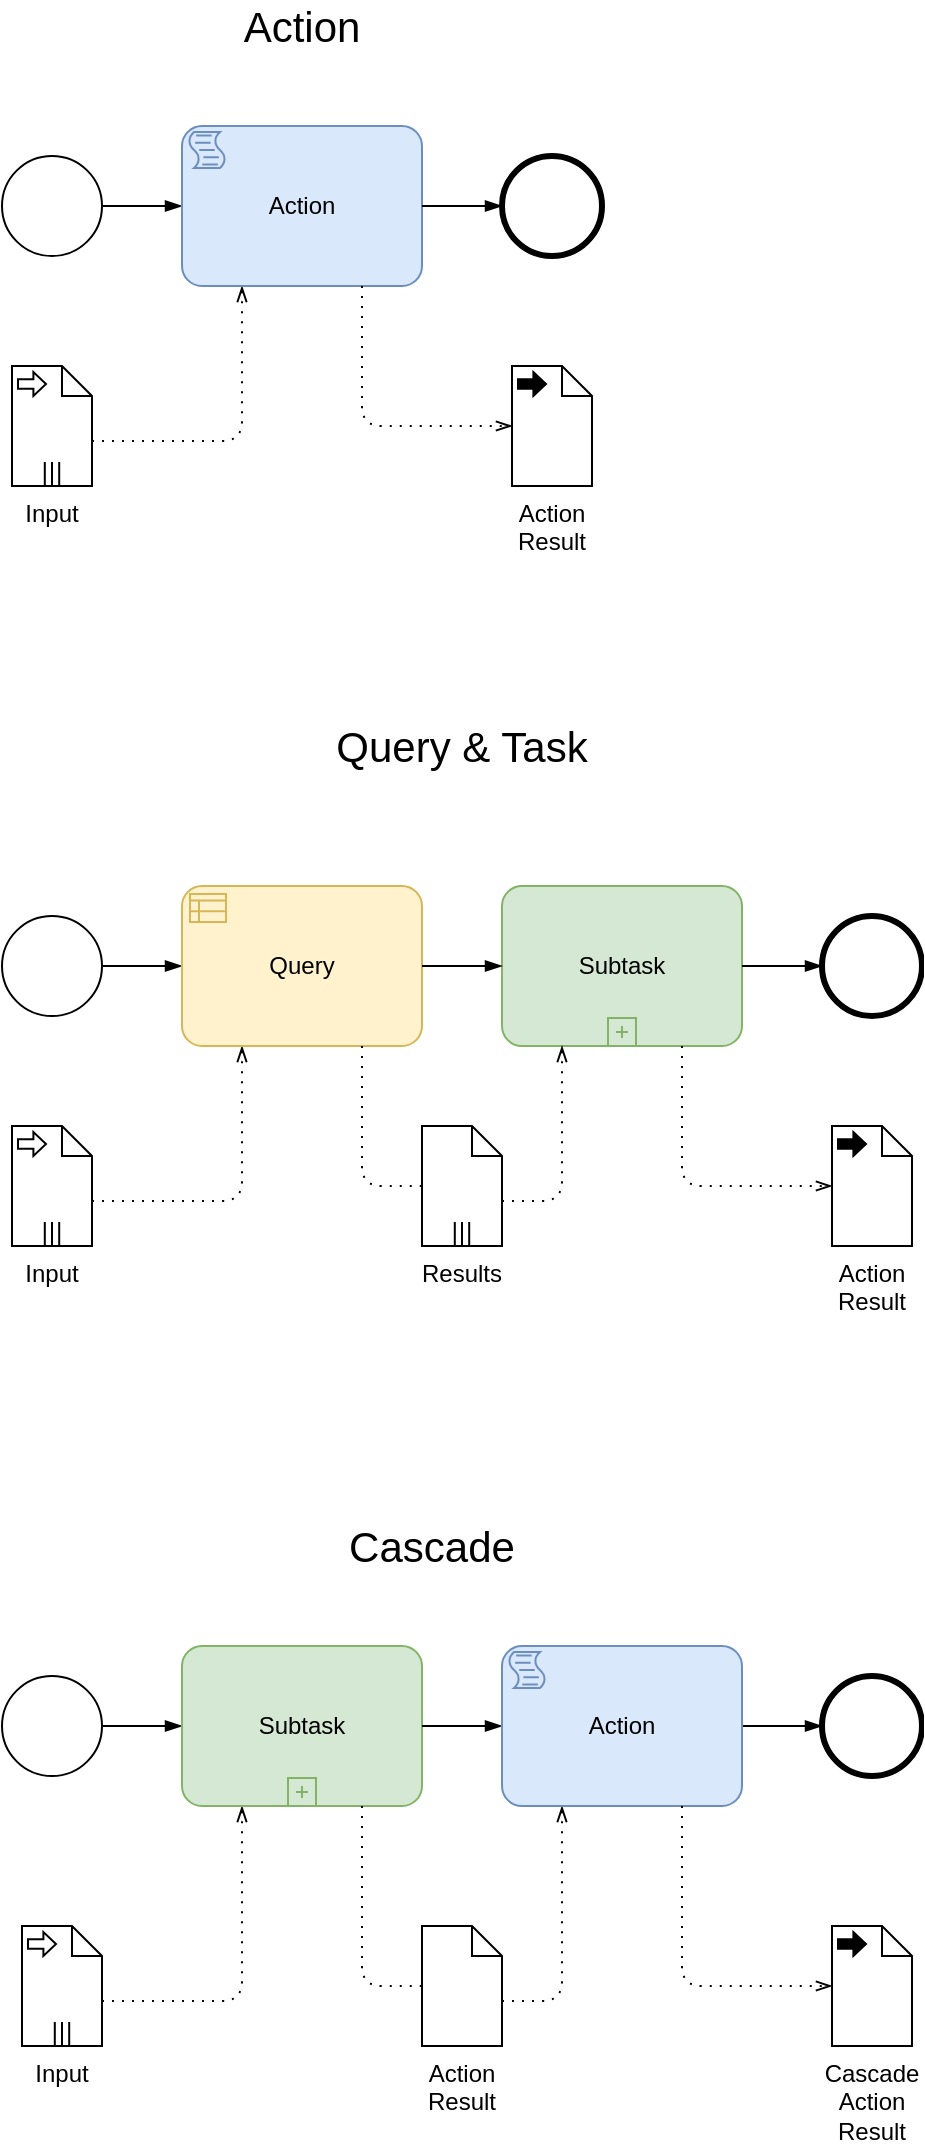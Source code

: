 <mxfile version="15.5.0" type="github" pages="5">
  <diagram name="KF - Simple" id="fhEgflSGZdiI8ixxRhVx">
    <mxGraphModel dx="786" dy="523" grid="1" gridSize="10" guides="1" tooltips="1" connect="1" arrows="1" fold="1" page="1" pageScale="1" pageWidth="827" pageHeight="1169" math="0" shadow="0">
      <root>
        <mxCell id="nFfQH1oDsDnthltbDC3w-0" />
        <mxCell id="nFfQH1oDsDnthltbDC3w-1" parent="nFfQH1oDsDnthltbDC3w-0" />
        <mxCell id="nFfQH1oDsDnthltbDC3w-2" value="Input" style="shape=mxgraph.bpmn.data;labelPosition=center;verticalLabelPosition=bottom;align=center;verticalAlign=top;whiteSpace=wrap;size=15;html=1;bpmnTransferType=input;isCollection=1;" parent="nFfQH1oDsDnthltbDC3w-1" vertex="1">
          <mxGeometry x="235" y="280" width="40" height="60" as="geometry" />
        </mxCell>
        <mxCell id="nFfQH1oDsDnthltbDC3w-3" value="" style="edgeStyle=elbowEdgeStyle;fontSize=12;html=1;endFill=0;startFill=0;endSize=6;startSize=6;dashed=1;dashPattern=1 4;endArrow=openThin;startArrow=none;exitX=0;exitY=0;exitDx=40;exitDy=37.5;exitPerimeter=0;entryX=0.25;entryY=1;entryDx=0;entryDy=0;entryPerimeter=0;" parent="nFfQH1oDsDnthltbDC3w-1" source="nFfQH1oDsDnthltbDC3w-2" target="nFfQH1oDsDnthltbDC3w-13" edge="1">
          <mxGeometry width="160" relative="1" as="geometry">
            <mxPoint x="320" y="270" as="sourcePoint" />
            <mxPoint x="400" y="260" as="targetPoint" />
            <Array as="points">
              <mxPoint x="350" y="310" />
              <mxPoint x="380" y="290" />
            </Array>
          </mxGeometry>
        </mxCell>
        <mxCell id="nFfQH1oDsDnthltbDC3w-4" value="" style="points=[[0.145,0.145,0],[0.5,0,0],[0.855,0.145,0],[1,0.5,0],[0.855,0.855,0],[0.5,1,0],[0.145,0.855,0],[0,0.5,0]];shape=mxgraph.bpmn.event;html=1;verticalLabelPosition=bottom;labelBackgroundColor=#ffffff;verticalAlign=top;align=center;perimeter=ellipsePerimeter;outlineConnect=0;aspect=fixed;outline=standard;symbol=general;" parent="nFfQH1oDsDnthltbDC3w-1" vertex="1">
          <mxGeometry x="230" y="175" width="50" height="50" as="geometry" />
        </mxCell>
        <mxCell id="nFfQH1oDsDnthltbDC3w-5" value="" style="edgeStyle=elbowEdgeStyle;fontSize=12;html=1;endArrow=blockThin;endFill=1;exitX=1;exitY=0.5;exitDx=0;exitDy=0;exitPerimeter=0;entryX=0;entryY=0.5;entryDx=0;entryDy=0;entryPerimeter=0;" parent="nFfQH1oDsDnthltbDC3w-1" source="nFfQH1oDsDnthltbDC3w-4" target="nFfQH1oDsDnthltbDC3w-13" edge="1">
          <mxGeometry width="160" relative="1" as="geometry">
            <mxPoint x="320" y="270" as="sourcePoint" />
            <mxPoint x="330" y="200" as="targetPoint" />
          </mxGeometry>
        </mxCell>
        <mxCell id="nFfQH1oDsDnthltbDC3w-6" value="Input" style="shape=mxgraph.bpmn.data;labelPosition=center;verticalLabelPosition=bottom;align=center;verticalAlign=top;whiteSpace=wrap;size=15;html=1;bpmnTransferType=input;isCollection=1;" parent="nFfQH1oDsDnthltbDC3w-1" vertex="1">
          <mxGeometry x="235" y="660" width="40" height="60" as="geometry" />
        </mxCell>
        <mxCell id="nFfQH1oDsDnthltbDC3w-7" value="" style="edgeStyle=elbowEdgeStyle;fontSize=12;html=1;endFill=0;startFill=0;endSize=6;startSize=6;dashed=1;dashPattern=1 4;endArrow=openThin;startArrow=none;exitX=0;exitY=0;exitDx=40;exitDy=37.5;exitPerimeter=0;entryX=0.25;entryY=1;entryDx=0;entryDy=0;entryPerimeter=0;" parent="nFfQH1oDsDnthltbDC3w-1" source="nFfQH1oDsDnthltbDC3w-6" target="nFfQH1oDsDnthltbDC3w-11" edge="1">
          <mxGeometry width="160" relative="1" as="geometry">
            <mxPoint x="320" y="650" as="sourcePoint" />
            <mxPoint x="410" y="640" as="targetPoint" />
            <Array as="points">
              <mxPoint x="350" y="660" />
            </Array>
          </mxGeometry>
        </mxCell>
        <mxCell id="nFfQH1oDsDnthltbDC3w-8" value="" style="points=[[0.145,0.145,0],[0.5,0,0],[0.855,0.145,0],[1,0.5,0],[0.855,0.855,0],[0.5,1,0],[0.145,0.855,0],[0,0.5,0]];shape=mxgraph.bpmn.event;html=1;verticalLabelPosition=bottom;labelBackgroundColor=#ffffff;verticalAlign=top;align=center;perimeter=ellipsePerimeter;outlineConnect=0;aspect=fixed;outline=standard;symbol=general;" parent="nFfQH1oDsDnthltbDC3w-1" vertex="1">
          <mxGeometry x="230" y="555" width="50" height="50" as="geometry" />
        </mxCell>
        <mxCell id="nFfQH1oDsDnthltbDC3w-9" value="" style="edgeStyle=elbowEdgeStyle;fontSize=12;html=1;endArrow=blockThin;endFill=1;exitX=1;exitY=0.5;exitDx=0;exitDy=0;exitPerimeter=0;entryX=0;entryY=0.5;entryDx=0;entryDy=0;entryPerimeter=0;" parent="nFfQH1oDsDnthltbDC3w-1" source="nFfQH1oDsDnthltbDC3w-8" target="nFfQH1oDsDnthltbDC3w-11" edge="1">
          <mxGeometry width="160" relative="1" as="geometry">
            <mxPoint x="320" y="650" as="sourcePoint" />
            <mxPoint x="330" y="580" as="targetPoint" />
          </mxGeometry>
        </mxCell>
        <mxCell id="nFfQH1oDsDnthltbDC3w-10" value="Subtask" style="points=[[0.25,0,0],[0.5,0,0],[0.75,0,0],[1,0.25,0],[1,0.5,0],[1,0.75,0],[0.75,1,0],[0.5,1,0],[0.25,1,0],[0,0.75,0],[0,0.5,0],[0,0.25,0]];shape=mxgraph.bpmn.task;whiteSpace=wrap;rectStyle=rounded;size=10;taskMarker=abstract;isLoopSub=1;fillColor=#d5e8d4;strokeColor=#82b366;" parent="nFfQH1oDsDnthltbDC3w-1" vertex="1">
          <mxGeometry x="480" y="540" width="120" height="80" as="geometry" />
        </mxCell>
        <mxCell id="nFfQH1oDsDnthltbDC3w-11" value="Query" style="points=[[0.25,0,0],[0.5,0,0],[0.75,0,0],[1,0.25,0],[1,0.5,0],[1,0.75,0],[0.75,1,0],[0.5,1,0],[0.25,1,0],[0,0.75,0],[0,0.5,0],[0,0.25,0]];shape=mxgraph.bpmn.task;whiteSpace=wrap;rectStyle=rounded;size=10;taskMarker=businessRule;fillColor=#fff2cc;strokeColor=#d6b656;" parent="nFfQH1oDsDnthltbDC3w-1" vertex="1">
          <mxGeometry x="320" y="540" width="120" height="80" as="geometry" />
        </mxCell>
        <mxCell id="nFfQH1oDsDnthltbDC3w-12" value="" style="edgeStyle=elbowEdgeStyle;fontSize=12;html=1;endArrow=blockThin;endFill=1;exitX=1;exitY=0.5;exitDx=0;exitDy=0;exitPerimeter=0;entryX=0;entryY=0.5;entryDx=0;entryDy=0;entryPerimeter=0;" parent="nFfQH1oDsDnthltbDC3w-1" source="nFfQH1oDsDnthltbDC3w-11" target="nFfQH1oDsDnthltbDC3w-10" edge="1">
          <mxGeometry width="160" relative="1" as="geometry">
            <mxPoint x="290" y="590" as="sourcePoint" />
            <mxPoint x="340" y="590" as="targetPoint" />
          </mxGeometry>
        </mxCell>
        <mxCell id="nFfQH1oDsDnthltbDC3w-13" value="Action" style="points=[[0.25,0,0],[0.5,0,0],[0.75,0,0],[1,0.25,0],[1,0.5,0],[1,0.75,0],[0.75,1,0],[0.5,1,0],[0.25,1,0],[0,0.75,0],[0,0.5,0],[0,0.25,0]];shape=mxgraph.bpmn.task;whiteSpace=wrap;rectStyle=rounded;size=10;taskMarker=script;fillColor=#dae8fc;strokeColor=#6c8ebf;" parent="nFfQH1oDsDnthltbDC3w-1" vertex="1">
          <mxGeometry x="320" y="160" width="120" height="80" as="geometry" />
        </mxCell>
        <mxCell id="nFfQH1oDsDnthltbDC3w-16" value="Results" style="shape=mxgraph.bpmn.data;labelPosition=center;verticalLabelPosition=bottom;align=center;verticalAlign=top;whiteSpace=wrap;size=15;html=1;bpmnTransferType=none;isCollection=1;" parent="nFfQH1oDsDnthltbDC3w-1" vertex="1">
          <mxGeometry x="440" y="660" width="40" height="60" as="geometry" />
        </mxCell>
        <mxCell id="nFfQH1oDsDnthltbDC3w-17" value="" style="edgeStyle=elbowEdgeStyle;fontSize=12;html=1;endFill=0;startFill=0;endSize=6;startSize=6;dashed=1;dashPattern=1 4;endArrow=openThin;startArrow=none;exitX=0;exitY=0;exitDx=40;exitDy=37.5;exitPerimeter=0;entryX=0.25;entryY=1;entryDx=0;entryDy=0;entryPerimeter=0;" parent="nFfQH1oDsDnthltbDC3w-1" source="nFfQH1oDsDnthltbDC3w-16" target="nFfQH1oDsDnthltbDC3w-10" edge="1">
          <mxGeometry width="160" relative="1" as="geometry">
            <mxPoint x="290" y="727.5" as="sourcePoint" />
            <mxPoint x="360" y="630" as="targetPoint" />
            <Array as="points">
              <mxPoint x="510" y="670" />
            </Array>
          </mxGeometry>
        </mxCell>
        <mxCell id="nFfQH1oDsDnthltbDC3w-18" value="" style="edgeStyle=elbowEdgeStyle;fontSize=12;html=1;endFill=0;startFill=0;endSize=6;startSize=6;dashed=1;dashPattern=1 4;endArrow=none;startArrow=none;exitX=0.75;exitY=1;exitDx=0;exitDy=0;exitPerimeter=0;entryX=0;entryY=0.5;entryDx=0;entryDy=0;entryPerimeter=0;" parent="nFfQH1oDsDnthltbDC3w-1" source="nFfQH1oDsDnthltbDC3w-11" target="nFfQH1oDsDnthltbDC3w-16" edge="1">
          <mxGeometry width="160" relative="1" as="geometry">
            <mxPoint x="320" y="650" as="sourcePoint" />
            <mxPoint x="480" y="650" as="targetPoint" />
            <Array as="points">
              <mxPoint x="410" y="670" />
            </Array>
          </mxGeometry>
        </mxCell>
        <mxCell id="nFfQH1oDsDnthltbDC3w-22" value="" style="points=[[0.145,0.145,0],[0.5,0,0],[0.855,0.145,0],[1,0.5,0],[0.855,0.855,0],[0.5,1,0],[0.145,0.855,0],[0,0.5,0]];shape=mxgraph.bpmn.event;html=1;verticalLabelPosition=bottom;labelBackgroundColor=#ffffff;verticalAlign=top;align=center;perimeter=ellipsePerimeter;outlineConnect=0;aspect=fixed;outline=end;symbol=terminate2;" parent="nFfQH1oDsDnthltbDC3w-1" vertex="1">
          <mxGeometry x="480" y="175" width="50" height="50" as="geometry" />
        </mxCell>
        <mxCell id="nFfQH1oDsDnthltbDC3w-23" value="" style="edgeStyle=elbowEdgeStyle;fontSize=12;html=1;endArrow=blockThin;endFill=1;exitX=1;exitY=0.5;exitDx=0;exitDy=0;exitPerimeter=0;entryX=0;entryY=0.5;entryDx=0;entryDy=0;entryPerimeter=0;" parent="nFfQH1oDsDnthltbDC3w-1" source="nFfQH1oDsDnthltbDC3w-13" target="nFfQH1oDsDnthltbDC3w-22" edge="1">
          <mxGeometry width="160" relative="1" as="geometry">
            <mxPoint x="290" y="590" as="sourcePoint" />
            <mxPoint x="330" y="590" as="targetPoint" />
          </mxGeometry>
        </mxCell>
        <mxCell id="nFfQH1oDsDnthltbDC3w-24" value="" style="points=[[0.145,0.145,0],[0.5,0,0],[0.855,0.145,0],[1,0.5,0],[0.855,0.855,0],[0.5,1,0],[0.145,0.855,0],[0,0.5,0]];shape=mxgraph.bpmn.event;html=1;verticalLabelPosition=bottom;labelBackgroundColor=#ffffff;verticalAlign=top;align=center;perimeter=ellipsePerimeter;outlineConnect=0;aspect=fixed;outline=end;symbol=terminate2;" parent="nFfQH1oDsDnthltbDC3w-1" vertex="1">
          <mxGeometry x="640" y="555" width="50" height="50" as="geometry" />
        </mxCell>
        <mxCell id="nFfQH1oDsDnthltbDC3w-25" value="" style="edgeStyle=elbowEdgeStyle;fontSize=12;html=1;endArrow=blockThin;endFill=1;exitX=1;exitY=0.5;exitDx=0;exitDy=0;exitPerimeter=0;entryX=0;entryY=0.5;entryDx=0;entryDy=0;entryPerimeter=0;" parent="nFfQH1oDsDnthltbDC3w-1" source="nFfQH1oDsDnthltbDC3w-10" target="nFfQH1oDsDnthltbDC3w-24" edge="1">
          <mxGeometry width="160" relative="1" as="geometry">
            <mxPoint x="450" y="210" as="sourcePoint" />
            <mxPoint x="650" y="210" as="targetPoint" />
          </mxGeometry>
        </mxCell>
        <mxCell id="ovObVoZkO211Z4JgTHdJ-0" value="Input" style="shape=mxgraph.bpmn.data;labelPosition=center;verticalLabelPosition=bottom;align=center;verticalAlign=top;whiteSpace=wrap;size=15;html=1;bpmnTransferType=input;isCollection=1;" parent="nFfQH1oDsDnthltbDC3w-1" vertex="1">
          <mxGeometry x="240" y="1060" width="40" height="60" as="geometry" />
        </mxCell>
        <mxCell id="ovObVoZkO211Z4JgTHdJ-1" value="" style="edgeStyle=elbowEdgeStyle;fontSize=12;html=1;endFill=0;startFill=0;endSize=6;startSize=6;dashed=1;dashPattern=1 4;endArrow=openThin;startArrow=none;exitX=0;exitY=0;exitDx=40;exitDy=37.5;exitPerimeter=0;entryX=0.25;entryY=1;entryDx=0;entryDy=0;entryPerimeter=0;" parent="nFfQH1oDsDnthltbDC3w-1" source="ovObVoZkO211Z4JgTHdJ-0" edge="1">
          <mxGeometry width="160" relative="1" as="geometry">
            <mxPoint x="320" y="1030" as="sourcePoint" />
            <mxPoint x="350" y="1000" as="targetPoint" />
            <Array as="points">
              <mxPoint x="350" y="1040" />
            </Array>
          </mxGeometry>
        </mxCell>
        <mxCell id="ovObVoZkO211Z4JgTHdJ-2" value="" style="points=[[0.145,0.145,0],[0.5,0,0],[0.855,0.145,0],[1,0.5,0],[0.855,0.855,0],[0.5,1,0],[0.145,0.855,0],[0,0.5,0]];shape=mxgraph.bpmn.event;html=1;verticalLabelPosition=bottom;labelBackgroundColor=#ffffff;verticalAlign=top;align=center;perimeter=ellipsePerimeter;outlineConnect=0;aspect=fixed;outline=standard;symbol=general;" parent="nFfQH1oDsDnthltbDC3w-1" vertex="1">
          <mxGeometry x="230" y="935" width="50" height="50" as="geometry" />
        </mxCell>
        <mxCell id="ovObVoZkO211Z4JgTHdJ-3" value="" style="edgeStyle=elbowEdgeStyle;fontSize=12;html=1;endArrow=blockThin;endFill=1;exitX=1;exitY=0.5;exitDx=0;exitDy=0;exitPerimeter=0;entryX=0;entryY=0.5;entryDx=0;entryDy=0;entryPerimeter=0;" parent="nFfQH1oDsDnthltbDC3w-1" source="ovObVoZkO211Z4JgTHdJ-2" target="ovObVoZkO211Z4JgTHdJ-4" edge="1">
          <mxGeometry width="160" relative="1" as="geometry">
            <mxPoint x="320" y="1030" as="sourcePoint" />
            <mxPoint x="320" y="960" as="targetPoint" />
          </mxGeometry>
        </mxCell>
        <mxCell id="ovObVoZkO211Z4JgTHdJ-4" value="Subtask" style="points=[[0.25,0,0],[0.5,0,0],[0.75,0,0],[1,0.25,0],[1,0.5,0],[1,0.75,0],[0.75,1,0],[0.5,1,0],[0.25,1,0],[0,0.75,0],[0,0.5,0],[0,0.25,0]];shape=mxgraph.bpmn.task;whiteSpace=wrap;rectStyle=rounded;size=10;taskMarker=abstract;isLoopSub=1;fillColor=#d5e8d4;strokeColor=#82b366;" parent="nFfQH1oDsDnthltbDC3w-1" vertex="1">
          <mxGeometry x="320" y="920" width="120" height="80" as="geometry" />
        </mxCell>
        <mxCell id="ovObVoZkO211Z4JgTHdJ-6" value="" style="edgeStyle=elbowEdgeStyle;fontSize=12;html=1;endArrow=blockThin;endFill=1;exitX=1;exitY=0.5;exitDx=0;exitDy=0;exitPerimeter=0;entryX=0;entryY=0.5;entryDx=0;entryDy=0;entryPerimeter=0;" parent="nFfQH1oDsDnthltbDC3w-1" source="ovObVoZkO211Z4JgTHdJ-4" target="ovObVoZkO211Z4JgTHdJ-12" edge="1">
          <mxGeometry width="160" relative="1" as="geometry">
            <mxPoint x="440" y="960" as="sourcePoint" />
            <mxPoint x="340" y="970" as="targetPoint" />
          </mxGeometry>
        </mxCell>
        <mxCell id="ovObVoZkO211Z4JgTHdJ-8" value="" style="edgeStyle=elbowEdgeStyle;fontSize=12;html=1;endFill=0;startFill=0;endSize=6;startSize=6;dashed=1;dashPattern=1 4;endArrow=openThin;startArrow=none;exitX=0;exitY=0;exitDx=40;exitDy=37.5;exitPerimeter=0;entryX=0.25;entryY=1;entryDx=0;entryDy=0;entryPerimeter=0;" parent="nFfQH1oDsDnthltbDC3w-1" source="ovObVoZkO211Z4JgTHdJ-22" target="ovObVoZkO211Z4JgTHdJ-12" edge="1">
          <mxGeometry width="160" relative="1" as="geometry">
            <mxPoint x="290" y="1107.5" as="sourcePoint" />
            <mxPoint x="390" y="1060" as="targetPoint" />
            <Array as="points">
              <mxPoint x="510" y="1030" />
              <mxPoint x="580" y="880" />
              <mxPoint x="550" y="880" />
              <mxPoint x="400" y="1060" />
              <mxPoint x="510" y="1050" />
            </Array>
          </mxGeometry>
        </mxCell>
        <mxCell id="ovObVoZkO211Z4JgTHdJ-9" value="" style="edgeStyle=elbowEdgeStyle;fontSize=12;html=1;endFill=0;startFill=0;endSize=6;startSize=6;dashed=1;dashPattern=1 4;endArrow=none;startArrow=none;exitX=0.75;exitY=1;exitDx=0;exitDy=0;exitPerimeter=0;entryX=0;entryY=0.5;entryDx=0;entryDy=0;entryPerimeter=0;" parent="nFfQH1oDsDnthltbDC3w-1" target="ovObVoZkO211Z4JgTHdJ-22" edge="1">
          <mxGeometry width="160" relative="1" as="geometry">
            <mxPoint x="410" y="1000" as="sourcePoint" />
            <mxPoint x="480" y="1030" as="targetPoint" />
            <Array as="points">
              <mxPoint x="410" y="1050" />
            </Array>
          </mxGeometry>
        </mxCell>
        <mxCell id="ovObVoZkO211Z4JgTHdJ-10" value="" style="points=[[0.145,0.145,0],[0.5,0,0],[0.855,0.145,0],[1,0.5,0],[0.855,0.855,0],[0.5,1,0],[0.145,0.855,0],[0,0.5,0]];shape=mxgraph.bpmn.event;html=1;verticalLabelPosition=bottom;labelBackgroundColor=#ffffff;verticalAlign=top;align=center;perimeter=ellipsePerimeter;outlineConnect=0;aspect=fixed;outline=end;symbol=terminate2;" parent="nFfQH1oDsDnthltbDC3w-1" vertex="1">
          <mxGeometry x="640" y="935" width="50" height="50" as="geometry" />
        </mxCell>
        <mxCell id="ovObVoZkO211Z4JgTHdJ-11" value="" style="edgeStyle=elbowEdgeStyle;fontSize=12;html=1;endArrow=blockThin;endFill=1;exitX=1;exitY=0.5;exitDx=0;exitDy=0;exitPerimeter=0;entryX=0;entryY=0.5;entryDx=0;entryDy=0;entryPerimeter=0;" parent="nFfQH1oDsDnthltbDC3w-1" source="ovObVoZkO211Z4JgTHdJ-12" target="ovObVoZkO211Z4JgTHdJ-10" edge="1">
          <mxGeometry width="160" relative="1" as="geometry">
            <mxPoint x="450" y="590" as="sourcePoint" />
            <mxPoint x="650" y="590" as="targetPoint" />
          </mxGeometry>
        </mxCell>
        <mxCell id="ovObVoZkO211Z4JgTHdJ-12" value="Action" style="points=[[0.25,0,0],[0.5,0,0],[0.75,0,0],[1,0.25,0],[1,0.5,0],[1,0.75,0],[0.75,1,0],[0.5,1,0],[0.25,1,0],[0,0.75,0],[0,0.5,0],[0,0.25,0]];shape=mxgraph.bpmn.task;whiteSpace=wrap;rectStyle=rounded;size=10;taskMarker=script;fillColor=#dae8fc;strokeColor=#6c8ebf;" parent="nFfQH1oDsDnthltbDC3w-1" vertex="1">
          <mxGeometry x="480" y="920" width="120" height="80" as="geometry" />
        </mxCell>
        <mxCell id="ovObVoZkO211Z4JgTHdJ-13" value="&lt;font style=&quot;font-size: 21px&quot;&gt;Action&lt;/font&gt;" style="text;html=1;strokeColor=none;fillColor=none;align=center;verticalAlign=middle;whiteSpace=wrap;rounded=0;" parent="nFfQH1oDsDnthltbDC3w-1" vertex="1">
          <mxGeometry x="360" y="100" width="40" height="20" as="geometry" />
        </mxCell>
        <mxCell id="ovObVoZkO211Z4JgTHdJ-14" value="&lt;font style=&quot;font-size: 21px&quot;&gt;Query &amp;amp; Task&lt;/font&gt;" style="text;html=1;strokeColor=none;fillColor=none;align=center;verticalAlign=middle;whiteSpace=wrap;rounded=0;" parent="nFfQH1oDsDnthltbDC3w-1" vertex="1">
          <mxGeometry x="375" y="460" width="170" height="20" as="geometry" />
        </mxCell>
        <mxCell id="ovObVoZkO211Z4JgTHdJ-15" value="&lt;font style=&quot;font-size: 21px&quot;&gt;Cascade&lt;/font&gt;" style="text;html=1;strokeColor=none;fillColor=none;align=center;verticalAlign=middle;whiteSpace=wrap;rounded=0;" parent="nFfQH1oDsDnthltbDC3w-1" vertex="1">
          <mxGeometry x="360" y="860" width="170" height="20" as="geometry" />
        </mxCell>
        <mxCell id="ovObVoZkO211Z4JgTHdJ-16" value="Action Result" style="shape=mxgraph.bpmn.data;labelPosition=center;verticalLabelPosition=bottom;align=center;verticalAlign=top;whiteSpace=wrap;size=15;html=1;bpmnTransferType=output;" parent="nFfQH1oDsDnthltbDC3w-1" vertex="1">
          <mxGeometry x="485" y="280" width="40" height="60" as="geometry" />
        </mxCell>
        <mxCell id="ovObVoZkO211Z4JgTHdJ-17" value="" style="edgeStyle=elbowEdgeStyle;fontSize=12;html=1;endFill=0;startFill=0;endSize=6;startSize=6;dashed=1;dashPattern=1 4;endArrow=openThin;startArrow=none;exitX=0.75;exitY=1;exitDx=0;exitDy=0;exitPerimeter=0;entryX=0;entryY=0.5;entryDx=0;entryDy=0;entryPerimeter=0;" parent="nFfQH1oDsDnthltbDC3w-1" source="nFfQH1oDsDnthltbDC3w-13" target="ovObVoZkO211Z4JgTHdJ-16" edge="1">
          <mxGeometry width="160" relative="1" as="geometry">
            <mxPoint x="285" y="347.5" as="sourcePoint" />
            <mxPoint x="470" y="340" as="targetPoint" />
            <Array as="points">
              <mxPoint x="410" y="280" />
              <mxPoint x="390" y="300" />
            </Array>
          </mxGeometry>
        </mxCell>
        <mxCell id="ovObVoZkO211Z4JgTHdJ-18" value="Action Result" style="shape=mxgraph.bpmn.data;labelPosition=center;verticalLabelPosition=bottom;align=center;verticalAlign=top;whiteSpace=wrap;size=15;html=1;bpmnTransferType=output;" parent="nFfQH1oDsDnthltbDC3w-1" vertex="1">
          <mxGeometry x="645" y="660" width="40" height="60" as="geometry" />
        </mxCell>
        <mxCell id="ovObVoZkO211Z4JgTHdJ-19" value="" style="edgeStyle=elbowEdgeStyle;fontSize=12;html=1;endFill=0;startFill=0;endSize=6;startSize=6;dashed=1;dashPattern=1 4;endArrow=openThin;startArrow=none;exitX=0.75;exitY=1;exitDx=0;exitDy=0;exitPerimeter=0;entryX=0;entryY=0.5;entryDx=0;entryDy=0;entryPerimeter=0;" parent="nFfQH1oDsDnthltbDC3w-1" source="nFfQH1oDsDnthltbDC3w-10" target="ovObVoZkO211Z4JgTHdJ-18" edge="1">
          <mxGeometry width="160" relative="1" as="geometry">
            <mxPoint x="570" y="640" as="sourcePoint" />
            <mxPoint x="630" y="740" as="targetPoint" />
            <Array as="points">
              <mxPoint x="570" y="680" />
              <mxPoint x="550" y="700" />
            </Array>
          </mxGeometry>
        </mxCell>
        <mxCell id="ovObVoZkO211Z4JgTHdJ-20" value="Cascade Action Result" style="shape=mxgraph.bpmn.data;labelPosition=center;verticalLabelPosition=bottom;align=center;verticalAlign=top;whiteSpace=wrap;size=15;html=1;bpmnTransferType=output;" parent="nFfQH1oDsDnthltbDC3w-1" vertex="1">
          <mxGeometry x="645" y="1060" width="40" height="60" as="geometry" />
        </mxCell>
        <mxCell id="ovObVoZkO211Z4JgTHdJ-21" value="" style="edgeStyle=elbowEdgeStyle;fontSize=12;html=1;endFill=0;startFill=0;endSize=6;startSize=6;dashed=1;dashPattern=1 4;endArrow=openThin;startArrow=none;exitX=0.75;exitY=1;exitDx=0;exitDy=0;exitPerimeter=0;entryX=0;entryY=0.5;entryDx=0;entryDy=0;entryPerimeter=0;" parent="nFfQH1oDsDnthltbDC3w-1" source="ovObVoZkO211Z4JgTHdJ-12" target="ovObVoZkO211Z4JgTHdJ-20" edge="1">
          <mxGeometry width="160" relative="1" as="geometry">
            <mxPoint x="570" y="1020" as="sourcePoint" />
            <mxPoint x="630" y="1140" as="targetPoint" />
            <Array as="points">
              <mxPoint x="570" y="1080" />
              <mxPoint x="550" y="1100" />
            </Array>
          </mxGeometry>
        </mxCell>
        <mxCell id="ovObVoZkO211Z4JgTHdJ-22" value="Action Result" style="shape=mxgraph.bpmn.data;labelPosition=center;verticalLabelPosition=bottom;align=center;verticalAlign=top;whiteSpace=wrap;size=15;html=1;" parent="nFfQH1oDsDnthltbDC3w-1" vertex="1">
          <mxGeometry x="440" y="1060" width="40" height="60" as="geometry" />
        </mxCell>
      </root>
    </mxGraphModel>
  </diagram>
  <diagram name="KF - Parallel" id="6R5o1tvLAGy3xoPJGrVF">
    <mxGraphModel dx="786" dy="523" grid="1" gridSize="10" guides="1" tooltips="1" connect="1" arrows="1" fold="1" page="1" pageScale="1" pageWidth="827" pageHeight="1169" math="0" shadow="0">
      <root>
        <mxCell id="TbVrDhdONfrteBPbLwcs-0" />
        <mxCell id="TbVrDhdONfrteBPbLwcs-1" parent="TbVrDhdONfrteBPbLwcs-0" />
        <mxCell id="TbVrDhdONfrteBPbLwcs-2" value="Input" style="shape=mxgraph.bpmn.data;labelPosition=center;verticalLabelPosition=bottom;align=center;verticalAlign=top;whiteSpace=wrap;size=15;html=1;bpmnTransferType=input;isCollection=1;" parent="TbVrDhdONfrteBPbLwcs-1" vertex="1">
          <mxGeometry x="145" y="310" width="40" height="60" as="geometry" />
        </mxCell>
        <mxCell id="TbVrDhdONfrteBPbLwcs-3" value="" style="edgeStyle=elbowEdgeStyle;fontSize=12;html=1;endFill=0;startFill=0;endSize=6;startSize=6;dashed=1;dashPattern=1 4;endArrow=openThin;startArrow=none;exitX=0;exitY=0;exitDx=40;exitDy=37.5;exitPerimeter=0;entryX=0.25;entryY=1;entryDx=0;entryDy=0;entryPerimeter=0;" parent="TbVrDhdONfrteBPbLwcs-1" source="TbVrDhdONfrteBPbLwcs-2" target="TbVrDhdONfrteBPbLwcs-13" edge="1">
          <mxGeometry width="160" relative="1" as="geometry">
            <mxPoint x="230" y="430" as="sourcePoint" />
            <mxPoint x="260" y="400" as="targetPoint" />
            <Array as="points">
              <mxPoint x="260" y="330" />
              <mxPoint x="270" y="348" />
              <mxPoint x="290" y="390" />
            </Array>
          </mxGeometry>
        </mxCell>
        <mxCell id="TbVrDhdONfrteBPbLwcs-4" value="" style="points=[[0.145,0.145,0],[0.5,0,0],[0.855,0.145,0],[1,0.5,0],[0.855,0.855,0],[0.5,1,0],[0.145,0.855,0],[0,0.5,0]];shape=mxgraph.bpmn.event;html=1;verticalLabelPosition=bottom;labelBackgroundColor=#ffffff;verticalAlign=top;align=center;perimeter=ellipsePerimeter;outlineConnect=0;aspect=fixed;outline=standard;symbol=general;" parent="TbVrDhdONfrteBPbLwcs-1" vertex="1">
          <mxGeometry x="140" y="215" width="50" height="50" as="geometry" />
        </mxCell>
        <mxCell id="TbVrDhdONfrteBPbLwcs-5" value="" style="edgeStyle=elbowEdgeStyle;fontSize=12;html=1;endArrow=blockThin;endFill=1;exitX=1;exitY=0.5;exitDx=0;exitDy=0;exitPerimeter=0;entryX=0;entryY=0.5;entryDx=0;entryDy=0;entryPerimeter=0;" parent="TbVrDhdONfrteBPbLwcs-1" source="TbVrDhdONfrteBPbLwcs-4" target="TbVrDhdONfrteBPbLwcs-13" edge="1">
          <mxGeometry width="160" relative="1" as="geometry">
            <mxPoint x="230" y="310" as="sourcePoint" />
            <mxPoint x="230" y="240" as="targetPoint" />
          </mxGeometry>
        </mxCell>
        <mxCell id="TbVrDhdONfrteBPbLwcs-6" value="" style="edgeStyle=elbowEdgeStyle;fontSize=12;html=1;endArrow=blockThin;endFill=1;exitX=1;exitY=0.5;exitDx=0;exitDy=0;exitPerimeter=0;entryX=0;entryY=0.5;entryDx=0;entryDy=0;entryPerimeter=0;" parent="TbVrDhdONfrteBPbLwcs-1" source="TbVrDhdONfrteBPbLwcs-13" target="TbVrDhdONfrteBPbLwcs-10" edge="1">
          <mxGeometry width="160" relative="1" as="geometry">
            <mxPoint x="350" y="240" as="sourcePoint" />
            <mxPoint x="390" y="240" as="targetPoint" />
          </mxGeometry>
        </mxCell>
        <mxCell id="TbVrDhdONfrteBPbLwcs-10" value="" style="points=[[0.145,0.145,0],[0.5,0,0],[0.855,0.145,0],[1,0.5,0],[0.855,0.855,0],[0.5,1,0],[0.145,0.855,0],[0,0.5,0]];shape=mxgraph.bpmn.event;html=1;verticalLabelPosition=bottom;labelBackgroundColor=#ffffff;verticalAlign=top;align=center;perimeter=ellipsePerimeter;outlineConnect=0;aspect=fixed;outline=end;symbol=terminate2;" parent="TbVrDhdONfrteBPbLwcs-1" vertex="1">
          <mxGeometry x="389" y="215" width="50" height="50" as="geometry" />
        </mxCell>
        <mxCell id="TbVrDhdONfrteBPbLwcs-13" value="Subtask" style="points=[[0.25,0,0],[0.5,0,0],[0.75,0,0],[1,0.25,0],[1,0.5,0],[1,0.75,0],[0.75,1,0],[0.5,1,0],[0.25,1,0],[0,0.75,0],[0,0.5,0],[0,0.25,0]];shape=mxgraph.bpmn.task;whiteSpace=wrap;rectStyle=rounded;size=10;taskMarker=abstract;isLoopSub=1;isLoopMultiParallel=1;fillColor=#d5e8d4;strokeColor=#82b366;" parent="TbVrDhdONfrteBPbLwcs-1" vertex="1">
          <mxGeometry x="230" y="200" width="120" height="80" as="geometry" />
        </mxCell>
        <mxCell id="WCBKOlzYUTC4CRePdYHy-0" value="&lt;font style=&quot;font-size: 21px&quot;&gt;ForEach&lt;br&gt;&lt;/font&gt;" style="text;html=1;strokeColor=none;fillColor=none;align=center;verticalAlign=middle;whiteSpace=wrap;rounded=0;" parent="TbVrDhdONfrteBPbLwcs-1" vertex="1">
          <mxGeometry x="205" y="150" width="170" height="20" as="geometry" />
        </mxCell>
        <mxCell id="zFvR7gsKxF04JPVWDRAF-0" value="Action Results" style="shape=mxgraph.bpmn.data;labelPosition=center;verticalLabelPosition=bottom;align=center;verticalAlign=top;whiteSpace=wrap;size=15;html=1;bpmnTransferType=output;isCollection=1;" parent="TbVrDhdONfrteBPbLwcs-1" vertex="1">
          <mxGeometry x="394" y="310" width="40" height="60" as="geometry" />
        </mxCell>
        <mxCell id="zFvR7gsKxF04JPVWDRAF-1" value="" style="edgeStyle=elbowEdgeStyle;fontSize=12;html=1;endFill=0;startFill=0;endSize=6;startSize=6;dashed=1;dashPattern=1 4;endArrow=openThin;startArrow=none;exitX=0.75;exitY=1;exitDx=0;exitDy=0;exitPerimeter=0;" parent="TbVrDhdONfrteBPbLwcs-1" source="TbVrDhdONfrteBPbLwcs-13" edge="1">
          <mxGeometry width="160" relative="1" as="geometry">
            <mxPoint x="195" y="357.5" as="sourcePoint" />
            <mxPoint x="390" y="350" as="targetPoint" />
            <Array as="points">
              <mxPoint x="320" y="300" />
              <mxPoint x="270" y="340" />
              <mxPoint x="280" y="358" />
              <mxPoint x="300" y="400" />
            </Array>
          </mxGeometry>
        </mxCell>
        <mxCell id="gc5mAXdNCKYZ-8tIMWKu-0" value="Input" style="shape=mxgraph.bpmn.data;labelPosition=center;verticalLabelPosition=bottom;align=center;verticalAlign=top;whiteSpace=wrap;size=15;html=1;bpmnTransferType=input;isCollection=1;" parent="TbVrDhdONfrteBPbLwcs-1" vertex="1">
          <mxGeometry x="60" y="1050" width="40" height="60" as="geometry" />
        </mxCell>
        <mxCell id="gc5mAXdNCKYZ-8tIMWKu-1" value="" style="edgeStyle=elbowEdgeStyle;fontSize=12;html=1;endFill=0;startFill=0;endSize=6;startSize=6;dashed=1;dashPattern=1 4;endArrow=openThin;startArrow=none;exitX=0.5;exitY=0;exitDx=0;exitDy=0;exitPerimeter=0;entryX=0.25;entryY=1;entryDx=0;entryDy=0;entryPerimeter=0;elbow=vertical;" parent="TbVrDhdONfrteBPbLwcs-1" source="gc5mAXdNCKYZ-8tIMWKu-0" target="gc5mAXdNCKYZ-8tIMWKu-10" edge="1">
          <mxGeometry width="160" relative="1" as="geometry">
            <mxPoint x="235" y="990" as="sourcePoint" />
            <mxPoint x="240" y="960" as="targetPoint" />
            <Array as="points">
              <mxPoint x="180" y="690" />
              <mxPoint x="90" y="710" />
              <mxPoint x="170" y="680" />
              <mxPoint x="180" y="670" />
              <mxPoint x="140" y="680" />
              <mxPoint x="90" y="790" />
              <mxPoint x="120" y="680" />
              <mxPoint x="60" y="840" />
              <mxPoint x="140" y="680" />
              <mxPoint x="70" y="920" />
              <mxPoint x="110" y="680" />
              <mxPoint x="100" y="850" />
              <mxPoint x="210" y="680" />
            </Array>
          </mxGeometry>
        </mxCell>
        <mxCell id="gc5mAXdNCKYZ-8tIMWKu-2" value="" style="points=[[0.145,0.145,0],[0.5,0,0],[0.855,0.145,0],[1,0.5,0],[0.855,0.855,0],[0.5,1,0],[0.145,0.855,0],[0,0.5,0]];shape=mxgraph.bpmn.event;html=1;verticalLabelPosition=bottom;labelBackgroundColor=#ffffff;verticalAlign=top;align=center;perimeter=ellipsePerimeter;outlineConnect=0;aspect=fixed;outline=standard;symbol=general;" parent="TbVrDhdONfrteBPbLwcs-1" vertex="1">
          <mxGeometry y="710" width="50" height="50" as="geometry" />
        </mxCell>
        <mxCell id="gc5mAXdNCKYZ-8tIMWKu-3" value="" style="edgeStyle=elbowEdgeStyle;fontSize=12;html=1;endArrow=blockThin;endFill=1;exitX=1;exitY=0.5;exitDx=0;exitDy=0;exitPerimeter=0;entryX=0;entryY=0.5;entryDx=0;entryDy=0;entryPerimeter=0;" parent="TbVrDhdONfrteBPbLwcs-1" source="gc5mAXdNCKYZ-8tIMWKu-2" target="7D_d9eYCjN-6PjglUezB-1" edge="1">
          <mxGeometry width="160" relative="1" as="geometry">
            <mxPoint x="120" y="805" as="sourcePoint" />
            <mxPoint x="120" y="735" as="targetPoint" />
          </mxGeometry>
        </mxCell>
        <mxCell id="gc5mAXdNCKYZ-8tIMWKu-4" value="" style="edgeStyle=elbowEdgeStyle;fontSize=12;html=1;endArrow=blockThin;endFill=1;exitX=1;exitY=0.5;exitDx=0;exitDy=0;exitPerimeter=0;entryX=0;entryY=0.5;entryDx=0;entryDy=0;entryPerimeter=0;" parent="TbVrDhdONfrteBPbLwcs-1" target="gc5mAXdNCKYZ-8tIMWKu-5" edge="1" source="7D_d9eYCjN-6PjglUezB-7">
          <mxGeometry width="160" relative="1" as="geometry">
            <mxPoint x="790" y="595" as="sourcePoint" />
            <mxPoint x="830" y="595" as="targetPoint" />
          </mxGeometry>
        </mxCell>
        <mxCell id="gc5mAXdNCKYZ-8tIMWKu-5" value="" style="points=[[0.145,0.145,0],[0.5,0,0],[0.855,0.145,0],[1,0.5,0],[0.855,0.855,0],[0.5,1,0],[0.145,0.855,0],[0,0.5,0]];shape=mxgraph.bpmn.event;html=1;verticalLabelPosition=bottom;labelBackgroundColor=#ffffff;verticalAlign=top;align=center;perimeter=ellipsePerimeter;outlineConnect=0;aspect=fixed;outline=end;symbol=terminate2;" parent="TbVrDhdONfrteBPbLwcs-1" vertex="1">
          <mxGeometry x="640" y="711" width="50" height="50" as="geometry" />
        </mxCell>
        <mxCell id="gc5mAXdNCKYZ-8tIMWKu-7" value="&lt;font style=&quot;font-size: 21px&quot;&gt;Parallel&lt;br&gt;&lt;/font&gt;" style="text;html=1;strokeColor=none;fillColor=none;align=center;verticalAlign=middle;whiteSpace=wrap;rounded=0;" parent="TbVrDhdONfrteBPbLwcs-1" vertex="1">
          <mxGeometry x="205" y="520" width="170" height="20" as="geometry" />
        </mxCell>
        <mxCell id="gc5mAXdNCKYZ-8tIMWKu-8" value="Action Results" style="shape=mxgraph.bpmn.data;labelPosition=center;verticalLabelPosition=bottom;align=center;verticalAlign=top;whiteSpace=wrap;size=15;html=1;bpmnTransferType=output;isCollection=1;" parent="TbVrDhdONfrteBPbLwcs-1" vertex="1">
          <mxGeometry x="500" y="1050" width="40" height="60" as="geometry" />
        </mxCell>
        <mxCell id="gc5mAXdNCKYZ-8tIMWKu-9" value="" style="edgeStyle=elbowEdgeStyle;fontSize=12;html=1;endFill=0;startFill=0;endSize=6;startSize=6;dashed=1;dashPattern=1 4;endArrow=openThin;startArrow=none;exitX=0.75;exitY=1;exitDx=0;exitDy=0;exitPerimeter=0;entryX=0;entryY=0.5;entryDx=0;entryDy=0;entryPerimeter=0;" parent="TbVrDhdONfrteBPbLwcs-1" edge="1" target="C-R9id9xQQlRKV-Rv-hd-8" source="7D_d9eYCjN-6PjglUezB-0">
          <mxGeometry width="160" relative="1" as="geometry">
            <mxPoint x="340" y="989" as="sourcePoint" />
            <mxPoint x="394" y="1029" as="targetPoint" />
            <Array as="points">
              <mxPoint x="330" y="1000" />
              <mxPoint x="274" y="1019" />
              <mxPoint x="284" y="1037" />
              <mxPoint x="304" y="1079" />
            </Array>
          </mxGeometry>
        </mxCell>
        <mxCell id="gc5mAXdNCKYZ-8tIMWKu-10" value="Subtask 1" style="points=[[0.25,0,0],[0.5,0,0],[0.75,0,0],[1,0.25,0],[1,0.5,0],[1,0.75,0],[0.75,1,0],[0.5,1,0],[0.25,1,0],[0,0.75,0],[0,0.5,0],[0,0.25,0]];shape=mxgraph.bpmn.task;whiteSpace=wrap;rectStyle=rounded;size=10;taskMarker=abstract;isLoopSub=1;fillColor=#d5e8d4;strokeColor=#82b366;" parent="TbVrDhdONfrteBPbLwcs-1" vertex="1">
          <mxGeometry x="240" y="571" width="120" height="80" as="geometry" />
        </mxCell>
        <mxCell id="gc5mAXdNCKYZ-8tIMWKu-11" value="Subtask 2" style="points=[[0.25,0,0],[0.5,0,0],[0.75,0,0],[1,0.25,0],[1,0.5,0],[1,0.75,0],[0.75,1,0],[0.5,1,0],[0.25,1,0],[0,0.75,0],[0,0.5,0],[0,0.25,0]];shape=mxgraph.bpmn.task;whiteSpace=wrap;rectStyle=rounded;size=10;taskMarker=abstract;isLoopSub=1;fillColor=#d5e8d4;strokeColor=#82b366;" parent="TbVrDhdONfrteBPbLwcs-1" vertex="1">
          <mxGeometry x="240" y="730" width="120" height="80" as="geometry" />
        </mxCell>
        <mxCell id="7D_d9eYCjN-6PjglUezB-0" value="Subtask n" style="points=[[0.25,0,0],[0.5,0,0],[0.75,0,0],[1,0.25,0],[1,0.5,0],[1,0.75,0],[0.75,1,0],[0.5,1,0],[0.25,1,0],[0,0.75,0],[0,0.5,0],[0,0.25,0]];shape=mxgraph.bpmn.task;whiteSpace=wrap;rectStyle=rounded;size=10;taskMarker=abstract;isLoopSub=1;fillColor=#d5e8d4;strokeColor=#82b366;" parent="TbVrDhdONfrteBPbLwcs-1" vertex="1">
          <mxGeometry x="240" y="899" width="120" height="80" as="geometry" />
        </mxCell>
        <mxCell id="7D_d9eYCjN-6PjglUezB-1" value="" style="points=[[0.25,0.25,0],[0.5,0,0],[0.75,0.25,0],[1,0.5,0],[0.75,0.75,0],[0.5,1,0],[0.25,0.75,0],[0,0.5,0]];shape=mxgraph.bpmn.gateway2;html=1;verticalLabelPosition=bottom;labelBackgroundColor=#ffffff;verticalAlign=top;align=center;perimeter=rhombusPerimeter;outlineConnect=0;outline=none;symbol=none;gwType=parallel;fillColor=#f5f5f5;strokeColor=#666666;fontColor=#333333;" parent="TbVrDhdONfrteBPbLwcs-1" vertex="1">
          <mxGeometry x="120" y="710" width="50" height="50" as="geometry" />
        </mxCell>
        <mxCell id="7D_d9eYCjN-6PjglUezB-2" value="&lt;font&gt;&lt;font style=&quot;font-size: 30px&quot;&gt;...&lt;/font&gt;&lt;br&gt;&lt;/font&gt;" style="text;html=1;strokeColor=none;fillColor=none;align=center;verticalAlign=middle;whiteSpace=wrap;rounded=0;" parent="TbVrDhdONfrteBPbLwcs-1" vertex="1">
          <mxGeometry x="255" y="859" width="90" height="20" as="geometry" />
        </mxCell>
        <mxCell id="7D_d9eYCjN-6PjglUezB-4" value="" style="edgeStyle=elbowEdgeStyle;fontSize=12;html=1;endArrow=blockThin;endFill=1;exitX=1;exitY=0.5;exitDx=0;exitDy=0;exitPerimeter=0;entryX=0;entryY=0.5;entryDx=0;entryDy=0;entryPerimeter=0;" parent="TbVrDhdONfrteBPbLwcs-1" source="7D_d9eYCjN-6PjglUezB-1" target="gc5mAXdNCKYZ-8tIMWKu-10" edge="1">
          <mxGeometry width="160" relative="1" as="geometry">
            <mxPoint x="90" y="745" as="sourcePoint" />
            <mxPoint x="130" y="745" as="targetPoint" />
            <Array as="points">
              <mxPoint x="200" y="660" />
              <mxPoint x="190" y="630" />
            </Array>
          </mxGeometry>
        </mxCell>
        <mxCell id="7D_d9eYCjN-6PjglUezB-5" value="" style="edgeStyle=elbowEdgeStyle;fontSize=12;html=1;endArrow=blockThin;endFill=1;exitX=1;exitY=0.5;exitDx=0;exitDy=0;exitPerimeter=0;entryX=0;entryY=0.5;entryDx=0;entryDy=0;entryPerimeter=0;" parent="TbVrDhdONfrteBPbLwcs-1" source="7D_d9eYCjN-6PjglUezB-1" target="gc5mAXdNCKYZ-8tIMWKu-11" edge="1">
          <mxGeometry width="160" relative="1" as="geometry">
            <mxPoint x="180" y="745" as="sourcePoint" />
            <mxPoint x="230" y="650" as="targetPoint" />
            <Array as="points">
              <mxPoint x="200" y="730" />
            </Array>
          </mxGeometry>
        </mxCell>
        <mxCell id="7D_d9eYCjN-6PjglUezB-6" value="" style="edgeStyle=elbowEdgeStyle;fontSize=12;html=1;endArrow=blockThin;endFill=1;exitX=1;exitY=0.5;exitDx=0;exitDy=0;exitPerimeter=0;entryX=0;entryY=0.5;entryDx=0;entryDy=0;entryPerimeter=0;" parent="TbVrDhdONfrteBPbLwcs-1" source="7D_d9eYCjN-6PjglUezB-1" target="7D_d9eYCjN-6PjglUezB-0" edge="1">
          <mxGeometry width="160" relative="1" as="geometry">
            <mxPoint x="180" y="745" as="sourcePoint" />
            <mxPoint x="230" y="650" as="targetPoint" />
            <Array as="points">
              <mxPoint x="200" y="790" />
              <mxPoint x="190" y="790" />
            </Array>
          </mxGeometry>
        </mxCell>
        <mxCell id="7D_d9eYCjN-6PjglUezB-7" value="" style="points=[[0.25,0.25,0],[0.5,0,0],[0.75,0.25,0],[1,0.5,0],[0.75,0.75,0],[0.5,1,0],[0.25,0.75,0],[0,0.5,0]];shape=mxgraph.bpmn.gateway2;html=1;verticalLabelPosition=bottom;labelBackgroundColor=#ffffff;verticalAlign=top;align=center;perimeter=rhombusPerimeter;outlineConnect=0;outline=none;symbol=none;gwType=parallel;fillColor=#f5f5f5;strokeColor=#666666;fontColor=#333333;" parent="TbVrDhdONfrteBPbLwcs-1" vertex="1">
          <mxGeometry x="560" y="711" width="50" height="50" as="geometry" />
        </mxCell>
        <mxCell id="7D_d9eYCjN-6PjglUezB-9" value="" style="edgeStyle=elbowEdgeStyle;fontSize=12;html=1;endFill=0;startFill=0;endSize=6;startSize=6;dashed=1;dashPattern=1 4;endArrow=openThin;startArrow=none;exitX=0.5;exitY=0;exitDx=0;exitDy=0;exitPerimeter=0;entryX=0.25;entryY=1;entryDx=0;entryDy=0;entryPerimeter=0;elbow=vertical;" parent="TbVrDhdONfrteBPbLwcs-1" target="gc5mAXdNCKYZ-8tIMWKu-11" edge="1" source="gc5mAXdNCKYZ-8tIMWKu-0">
          <mxGeometry width="160" relative="1" as="geometry">
            <mxPoint x="80" y="1027.5" as="sourcePoint" />
            <mxPoint x="280" y="661" as="targetPoint" />
            <Array as="points">
              <mxPoint x="160" y="840" />
              <mxPoint x="140" y="830" />
              <mxPoint x="140" y="820" />
              <mxPoint x="130" y="850" />
              <mxPoint x="150" y="820" />
              <mxPoint x="130" y="690" />
              <mxPoint x="70" y="850" />
              <mxPoint x="150" y="690" />
              <mxPoint x="80" y="930" />
              <mxPoint x="120" y="690" />
              <mxPoint x="110" y="860" />
              <mxPoint x="220" y="690" />
            </Array>
          </mxGeometry>
        </mxCell>
        <mxCell id="7D_d9eYCjN-6PjglUezB-10" value="" style="edgeStyle=elbowEdgeStyle;fontSize=12;html=1;endFill=0;startFill=0;endSize=6;startSize=6;dashed=1;dashPattern=1 4;endArrow=openThin;startArrow=none;entryX=0.25;entryY=1;entryDx=0;entryDy=0;entryPerimeter=0;elbow=vertical;exitX=0.5;exitY=0;exitDx=0;exitDy=0;exitPerimeter=0;" parent="TbVrDhdONfrteBPbLwcs-1" target="7D_d9eYCjN-6PjglUezB-0" edge="1" source="gc5mAXdNCKYZ-8tIMWKu-0">
          <mxGeometry width="160" relative="1" as="geometry">
            <mxPoint x="110" y="1020" as="sourcePoint" />
            <mxPoint x="280" y="801" as="targetPoint" />
            <Array as="points">
              <mxPoint x="170" y="1010" />
              <mxPoint x="160" y="1000" />
              <mxPoint x="130" y="990" />
              <mxPoint x="120" y="970" />
              <mxPoint x="140" y="1018" />
              <mxPoint x="150" y="990" />
              <mxPoint x="160" y="830" />
              <mxPoint x="140" y="700" />
              <mxPoint x="80" y="860" />
              <mxPoint x="160" y="700" />
              <mxPoint x="90" y="940" />
              <mxPoint x="130" y="700" />
              <mxPoint x="120" y="870" />
              <mxPoint x="230" y="700" />
            </Array>
          </mxGeometry>
        </mxCell>
        <mxCell id="C-R9id9xQQlRKV-Rv-hd-0" value="" style="edgeStyle=elbowEdgeStyle;fontSize=12;html=1;endArrow=blockThin;endFill=1;exitX=1;exitY=0.5;exitDx=0;exitDy=0;exitPerimeter=0;entryX=0;entryY=0.5;entryDx=0;entryDy=0;entryPerimeter=0;" edge="1" parent="TbVrDhdONfrteBPbLwcs-1" source="gc5mAXdNCKYZ-8tIMWKu-11" target="7D_d9eYCjN-6PjglUezB-7">
          <mxGeometry width="160" relative="1" as="geometry">
            <mxPoint x="90" y="745" as="sourcePoint" />
            <mxPoint x="130" y="745" as="targetPoint" />
            <Array as="points">
              <mxPoint x="480" y="760" />
              <mxPoint x="520" y="740" />
            </Array>
          </mxGeometry>
        </mxCell>
        <mxCell id="C-R9id9xQQlRKV-Rv-hd-2" value="" style="edgeStyle=elbowEdgeStyle;fontSize=12;html=1;endArrow=blockThin;endFill=1;exitX=1;exitY=0.5;exitDx=0;exitDy=0;exitPerimeter=0;entryX=0;entryY=0.5;entryDx=0;entryDy=0;entryPerimeter=0;" edge="1" parent="TbVrDhdONfrteBPbLwcs-1" source="7D_d9eYCjN-6PjglUezB-0" target="7D_d9eYCjN-6PjglUezB-7">
          <mxGeometry width="160" relative="1" as="geometry">
            <mxPoint x="370" y="761" as="sourcePoint" />
            <mxPoint x="440" y="746" as="targetPoint" />
            <Array as="points">
              <mxPoint x="480" y="830" />
              <mxPoint x="520" y="820" />
              <mxPoint x="400" y="780" />
            </Array>
          </mxGeometry>
        </mxCell>
        <mxCell id="C-R9id9xQQlRKV-Rv-hd-3" value="" style="edgeStyle=elbowEdgeStyle;fontSize=12;html=1;endArrow=blockThin;endFill=1;exitX=1;exitY=0.5;exitDx=0;exitDy=0;exitPerimeter=0;entryX=0;entryY=0.5;entryDx=0;entryDy=0;entryPerimeter=0;" edge="1" parent="TbVrDhdONfrteBPbLwcs-1" source="gc5mAXdNCKYZ-8tIMWKu-10" target="7D_d9eYCjN-6PjglUezB-7">
          <mxGeometry width="160" relative="1" as="geometry">
            <mxPoint x="370" y="930" as="sourcePoint" />
            <mxPoint x="440" y="746" as="targetPoint" />
            <Array as="points">
              <mxPoint x="480" y="660" />
              <mxPoint x="520" y="690" />
              <mxPoint x="400" y="680" />
            </Array>
          </mxGeometry>
        </mxCell>
        <mxCell id="C-R9id9xQQlRKV-Rv-hd-4" value="Action Res. 1" style="shape=mxgraph.bpmn.data;labelPosition=center;verticalLabelPosition=bottom;align=center;verticalAlign=top;whiteSpace=wrap;size=15;html=1;" vertex="1" parent="TbVrDhdONfrteBPbLwcs-1">
          <mxGeometry x="399" y="650" width="40" height="60" as="geometry" />
        </mxCell>
        <mxCell id="C-R9id9xQQlRKV-Rv-hd-5" value="" style="edgeStyle=elbowEdgeStyle;fontSize=12;html=1;endFill=0;startFill=0;endSize=6;startSize=6;dashed=1;dashPattern=1 4;endArrow=openThin;startArrow=none;entryX=0;entryY=0.5;entryDx=0;entryDy=0;entryPerimeter=0;elbow=vertical;exitX=0.75;exitY=1;exitDx=0;exitDy=0;exitPerimeter=0;" edge="1" parent="TbVrDhdONfrteBPbLwcs-1" source="gc5mAXdNCKYZ-8tIMWKu-10" target="C-R9id9xQQlRKV-Rv-hd-4">
          <mxGeometry width="160" relative="1" as="geometry">
            <mxPoint x="380" y="660" as="sourcePoint" />
            <mxPoint x="280" y="661" as="targetPoint" />
            <Array as="points">
              <mxPoint x="350" y="680" />
              <mxPoint x="390" y="780" />
              <mxPoint x="150" y="690" />
              <mxPoint x="100" y="800" />
              <mxPoint x="130" y="690" />
              <mxPoint x="70" y="850" />
              <mxPoint x="150" y="690" />
              <mxPoint x="80" y="930" />
              <mxPoint x="120" y="690" />
              <mxPoint x="110" y="860" />
              <mxPoint x="220" y="690" />
            </Array>
          </mxGeometry>
        </mxCell>
        <mxCell id="C-R9id9xQQlRKV-Rv-hd-6" value="Action Res. 2" style="shape=mxgraph.bpmn.data;labelPosition=center;verticalLabelPosition=bottom;align=center;verticalAlign=top;whiteSpace=wrap;size=15;html=1;" vertex="1" parent="TbVrDhdONfrteBPbLwcs-1">
          <mxGeometry x="399" y="810" width="40" height="60" as="geometry" />
        </mxCell>
        <mxCell id="C-R9id9xQQlRKV-Rv-hd-7" value="" style="edgeStyle=elbowEdgeStyle;fontSize=12;html=1;endFill=0;startFill=0;endSize=6;startSize=6;dashed=1;dashPattern=1 4;endArrow=openThin;startArrow=none;entryX=0;entryY=0.5;entryDx=0;entryDy=0;entryPerimeter=0;elbow=vertical;exitX=0.75;exitY=1;exitDx=0;exitDy=0;exitPerimeter=0;" edge="1" parent="TbVrDhdONfrteBPbLwcs-1" source="gc5mAXdNCKYZ-8tIMWKu-11" target="C-R9id9xQQlRKV-Rv-hd-6">
          <mxGeometry width="160" relative="1" as="geometry">
            <mxPoint x="340" y="661" as="sourcePoint" />
            <mxPoint x="409" y="690" as="targetPoint" />
            <Array as="points">
              <mxPoint x="360" y="840" />
              <mxPoint x="360" y="690" />
              <mxPoint x="400" y="790" />
              <mxPoint x="160" y="700" />
              <mxPoint x="110" y="810" />
              <mxPoint x="140" y="700" />
              <mxPoint x="80" y="860" />
              <mxPoint x="160" y="700" />
              <mxPoint x="90" y="940" />
              <mxPoint x="130" y="700" />
              <mxPoint x="120" y="870" />
              <mxPoint x="230" y="700" />
            </Array>
          </mxGeometry>
        </mxCell>
        <mxCell id="C-R9id9xQQlRKV-Rv-hd-8" value="Action Res. n" style="shape=mxgraph.bpmn.data;labelPosition=center;verticalLabelPosition=bottom;align=center;verticalAlign=top;whiteSpace=wrap;size=15;html=1;" vertex="1" parent="TbVrDhdONfrteBPbLwcs-1">
          <mxGeometry x="399" y="979" width="40" height="60" as="geometry" />
        </mxCell>
        <mxCell id="C-R9id9xQQlRKV-Rv-hd-11" value="" style="edgeStyle=elbowEdgeStyle;fontSize=12;html=1;endFill=0;startFill=0;endSize=6;startSize=6;dashed=1;dashPattern=1 4;endArrow=openThin;startArrow=none;exitX=0;exitY=0;exitDx=40;exitDy=37.5;exitPerimeter=0;entryX=0.5;entryY=0;entryDx=0;entryDy=0;entryPerimeter=0;" edge="1" parent="TbVrDhdONfrteBPbLwcs-1" source="C-R9id9xQQlRKV-Rv-hd-4" target="gc5mAXdNCKYZ-8tIMWKu-8">
          <mxGeometry width="160" relative="1" as="geometry">
            <mxPoint x="580" y="690" as="sourcePoint" />
            <mxPoint x="600" y="1050" as="targetPoint" />
            <Array as="points">
              <mxPoint x="520" y="800" />
              <mxPoint x="570" y="860" />
              <mxPoint x="340" y="1010" />
              <mxPoint x="284" y="1029" />
              <mxPoint x="294" y="1047" />
              <mxPoint x="314" y="1089" />
            </Array>
          </mxGeometry>
        </mxCell>
        <mxCell id="C-R9id9xQQlRKV-Rv-hd-12" value="" style="edgeStyle=elbowEdgeStyle;fontSize=12;html=1;endFill=0;startFill=0;endSize=6;startSize=6;dashed=1;dashPattern=1 4;endArrow=openThin;startArrow=none;exitX=0;exitY=0;exitDx=40;exitDy=37.5;exitPerimeter=0;entryX=0.5;entryY=0;entryDx=0;entryDy=0;entryPerimeter=0;" edge="1" parent="TbVrDhdONfrteBPbLwcs-1" source="C-R9id9xQQlRKV-Rv-hd-6" target="gc5mAXdNCKYZ-8tIMWKu-8">
          <mxGeometry width="160" relative="1" as="geometry">
            <mxPoint x="449" y="697.5" as="sourcePoint" />
            <mxPoint x="580" y="1090" as="targetPoint" />
            <Array as="points">
              <mxPoint x="520" y="920" />
              <mxPoint x="570" y="920" />
              <mxPoint x="600" y="880" />
              <mxPoint x="580" y="870" />
              <mxPoint x="350" y="1020" />
              <mxPoint x="294" y="1039" />
              <mxPoint x="304" y="1057" />
              <mxPoint x="324" y="1099" />
            </Array>
          </mxGeometry>
        </mxCell>
        <mxCell id="C-R9id9xQQlRKV-Rv-hd-13" value="" style="edgeStyle=elbowEdgeStyle;fontSize=12;html=1;endFill=0;startFill=0;endSize=6;startSize=6;dashed=1;dashPattern=1 4;endArrow=openThin;startArrow=none;exitX=0;exitY=0;exitDx=40;exitDy=37.5;exitPerimeter=0;entryX=0.5;entryY=0;entryDx=0;entryDy=0;entryPerimeter=0;" edge="1" parent="TbVrDhdONfrteBPbLwcs-1" source="C-R9id9xQQlRKV-Rv-hd-8" target="gc5mAXdNCKYZ-8tIMWKu-8">
          <mxGeometry width="160" relative="1" as="geometry">
            <mxPoint x="449" y="857.5" as="sourcePoint" />
            <mxPoint x="580" y="1090" as="targetPoint" />
            <Array as="points">
              <mxPoint x="520" y="1040" />
              <mxPoint x="570" y="1040" />
              <mxPoint x="540" y="1000" />
              <mxPoint x="580" y="930" />
              <mxPoint x="610" y="890" />
              <mxPoint x="590" y="880" />
              <mxPoint x="360" y="1030" />
              <mxPoint x="304" y="1049" />
              <mxPoint x="314" y="1067" />
              <mxPoint x="334" y="1109" />
            </Array>
          </mxGeometry>
        </mxCell>
      </root>
    </mxGraphModel>
  </diagram>
  <diagram id="isYfi3s4kLcP2ZWKbrfr" name="Simple">
    <mxGraphModel dx="786" dy="523" grid="1" gridSize="10" guides="1" tooltips="1" connect="1" arrows="1" fold="1" page="1" pageScale="1" pageWidth="827" pageHeight="1169" math="0" shadow="0">
      <root>
        <mxCell id="sVPRetW9kc3UkPMxJlLe-0" />
        <mxCell id="sVPRetW9kc3UkPMxJlLe-1" parent="sVPRetW9kc3UkPMxJlLe-0" />
        <mxCell id="sVPRetW9kc3UkPMxJlLe-2" value="Input" style="shape=mxgraph.bpmn.data;labelPosition=center;verticalLabelPosition=bottom;align=center;verticalAlign=top;whiteSpace=wrap;size=15;html=1;bpmnTransferType=input;isCollection=1;" parent="sVPRetW9kc3UkPMxJlLe-1" vertex="1">
          <mxGeometry x="240" y="300" width="40" height="60" as="geometry" />
        </mxCell>
        <mxCell id="sVPRetW9kc3UkPMxJlLe-4" value="" style="edgeStyle=elbowEdgeStyle;fontSize=12;html=1;endFill=0;startFill=0;endSize=6;startSize=6;dashed=1;dashPattern=1 4;endArrow=openThin;startArrow=none;exitX=0;exitY=0;exitDx=40;exitDy=37.5;exitPerimeter=0;entryX=0.25;entryY=1;entryDx=0;entryDy=0;entryPerimeter=0;" parent="sVPRetW9kc3UkPMxJlLe-1" source="sVPRetW9kc3UkPMxJlLe-2" target="sVPRetW9kc3UkPMxJlLe-18" edge="1">
          <mxGeometry width="160" relative="1" as="geometry">
            <mxPoint x="320" y="270" as="sourcePoint" />
            <mxPoint x="400" y="260" as="targetPoint" />
            <Array as="points">
              <mxPoint x="350" y="290" />
            </Array>
          </mxGeometry>
        </mxCell>
        <mxCell id="sVPRetW9kc3UkPMxJlLe-5" value="" style="points=[[0.145,0.145,0],[0.5,0,0],[0.855,0.145,0],[1,0.5,0],[0.855,0.855,0],[0.5,1,0],[0.145,0.855,0],[0,0.5,0]];shape=mxgraph.bpmn.event;html=1;verticalLabelPosition=bottom;labelBackgroundColor=#ffffff;verticalAlign=top;align=center;perimeter=ellipsePerimeter;outlineConnect=0;aspect=fixed;outline=standard;symbol=general;" parent="sVPRetW9kc3UkPMxJlLe-1" vertex="1">
          <mxGeometry x="230" y="175" width="50" height="50" as="geometry" />
        </mxCell>
        <mxCell id="sVPRetW9kc3UkPMxJlLe-6" value="" style="edgeStyle=elbowEdgeStyle;fontSize=12;html=1;endArrow=blockThin;endFill=1;exitX=1;exitY=0.5;exitDx=0;exitDy=0;exitPerimeter=0;entryX=0;entryY=0.5;entryDx=0;entryDy=0;entryPerimeter=0;" parent="sVPRetW9kc3UkPMxJlLe-1" source="sVPRetW9kc3UkPMxJlLe-5" target="sVPRetW9kc3UkPMxJlLe-18" edge="1">
          <mxGeometry width="160" relative="1" as="geometry">
            <mxPoint x="320" y="270" as="sourcePoint" />
            <mxPoint x="330" y="200" as="targetPoint" />
          </mxGeometry>
        </mxCell>
        <mxCell id="sVPRetW9kc3UkPMxJlLe-7" value="Input" style="shape=mxgraph.bpmn.data;labelPosition=center;verticalLabelPosition=bottom;align=center;verticalAlign=top;whiteSpace=wrap;size=15;html=1;bpmnTransferType=input;isCollection=1;" parent="sVPRetW9kc3UkPMxJlLe-1" vertex="1">
          <mxGeometry x="240" y="680" width="40" height="60" as="geometry" />
        </mxCell>
        <mxCell id="sVPRetW9kc3UkPMxJlLe-9" value="" style="edgeStyle=elbowEdgeStyle;fontSize=12;html=1;endFill=0;startFill=0;endSize=6;startSize=6;dashed=1;dashPattern=1 4;endArrow=openThin;startArrow=none;exitX=0;exitY=0;exitDx=40;exitDy=37.5;exitPerimeter=0;entryX=0.25;entryY=1;entryDx=0;entryDy=0;entryPerimeter=0;" parent="sVPRetW9kc3UkPMxJlLe-1" source="sVPRetW9kc3UkPMxJlLe-7" target="sVPRetW9kc3UkPMxJlLe-14" edge="1">
          <mxGeometry width="160" relative="1" as="geometry">
            <mxPoint x="320" y="650" as="sourcePoint" />
            <mxPoint x="410" y="640" as="targetPoint" />
            <Array as="points">
              <mxPoint x="350" y="660" />
            </Array>
          </mxGeometry>
        </mxCell>
        <mxCell id="sVPRetW9kc3UkPMxJlLe-10" value="" style="points=[[0.145,0.145,0],[0.5,0,0],[0.855,0.145,0],[1,0.5,0],[0.855,0.855,0],[0.5,1,0],[0.145,0.855,0],[0,0.5,0]];shape=mxgraph.bpmn.event;html=1;verticalLabelPosition=bottom;labelBackgroundColor=#ffffff;verticalAlign=top;align=center;perimeter=ellipsePerimeter;outlineConnect=0;aspect=fixed;outline=standard;symbol=general;" parent="sVPRetW9kc3UkPMxJlLe-1" vertex="1">
          <mxGeometry x="230" y="555" width="50" height="50" as="geometry" />
        </mxCell>
        <mxCell id="sVPRetW9kc3UkPMxJlLe-11" value="" style="edgeStyle=elbowEdgeStyle;fontSize=12;html=1;endArrow=blockThin;endFill=1;exitX=1;exitY=0.5;exitDx=0;exitDy=0;exitPerimeter=0;entryX=0;entryY=0.5;entryDx=0;entryDy=0;entryPerimeter=0;" parent="sVPRetW9kc3UkPMxJlLe-1" source="sVPRetW9kc3UkPMxJlLe-10" target="sVPRetW9kc3UkPMxJlLe-14" edge="1">
          <mxGeometry width="160" relative="1" as="geometry">
            <mxPoint x="320" y="650" as="sourcePoint" />
            <mxPoint x="330" y="580" as="targetPoint" />
          </mxGeometry>
        </mxCell>
        <mxCell id="sVPRetW9kc3UkPMxJlLe-12" value="Subtask" style="points=[[0.25,0,0],[0.5,0,0],[0.75,0,0],[1,0.25,0],[1,0.5,0],[1,0.75,0],[0.75,1,0],[0.5,1,0],[0.25,1,0],[0,0.75,0],[0,0.5,0],[0,0.25,0]];shape=mxgraph.bpmn.task;whiteSpace=wrap;rectStyle=rounded;size=10;taskMarker=abstract;isLoopSub=1;" parent="sVPRetW9kc3UkPMxJlLe-1" vertex="1">
          <mxGeometry x="480" y="540" width="120" height="80" as="geometry" />
        </mxCell>
        <mxCell id="sVPRetW9kc3UkPMxJlLe-14" value="Query" style="points=[[0.25,0,0],[0.5,0,0],[0.75,0,0],[1,0.25,0],[1,0.5,0],[1,0.75,0],[0.75,1,0],[0.5,1,0],[0.25,1,0],[0,0.75,0],[0,0.5,0],[0,0.25,0]];shape=mxgraph.bpmn.task;whiteSpace=wrap;rectStyle=rounded;size=10;taskMarker=businessRule;" parent="sVPRetW9kc3UkPMxJlLe-1" vertex="1">
          <mxGeometry x="320" y="540" width="120" height="80" as="geometry" />
        </mxCell>
        <mxCell id="sVPRetW9kc3UkPMxJlLe-15" value="" style="edgeStyle=elbowEdgeStyle;fontSize=12;html=1;endArrow=blockThin;endFill=1;exitX=1;exitY=0.5;exitDx=0;exitDy=0;exitPerimeter=0;entryX=0;entryY=0.5;entryDx=0;entryDy=0;entryPerimeter=0;" parent="sVPRetW9kc3UkPMxJlLe-1" source="sVPRetW9kc3UkPMxJlLe-14" target="sVPRetW9kc3UkPMxJlLe-12" edge="1">
          <mxGeometry width="160" relative="1" as="geometry">
            <mxPoint x="290" y="590" as="sourcePoint" />
            <mxPoint x="340" y="590" as="targetPoint" />
          </mxGeometry>
        </mxCell>
        <mxCell id="sVPRetW9kc3UkPMxJlLe-18" value="Action" style="points=[[0.25,0,0],[0.5,0,0],[0.75,0,0],[1,0.25,0],[1,0.5,0],[1,0.75,0],[0.75,1,0],[0.5,1,0],[0.25,1,0],[0,0.75,0],[0,0.5,0],[0,0.25,0]];shape=mxgraph.bpmn.task;whiteSpace=wrap;rectStyle=rounded;size=10;taskMarker=script;" parent="sVPRetW9kc3UkPMxJlLe-1" vertex="1">
          <mxGeometry x="320" y="160" width="120" height="80" as="geometry" />
        </mxCell>
        <mxCell id="sVPRetW9kc3UkPMxJlLe-19" value="Params" style="shape=mxgraph.bpmn.data;labelPosition=center;verticalLabelPosition=bottom;align=center;verticalAlign=top;whiteSpace=wrap;size=15;html=1;bpmnTransferType=input;" parent="sVPRetW9kc3UkPMxJlLe-1" vertex="1">
          <mxGeometry x="240" y="780" width="40" height="60" as="geometry" />
        </mxCell>
        <mxCell id="sVPRetW9kc3UkPMxJlLe-20" value="" style="edgeStyle=elbowEdgeStyle;fontSize=12;html=1;endFill=0;startFill=0;endSize=6;startSize=6;dashed=1;dashPattern=1 4;endArrow=openThin;startArrow=none;exitX=0;exitY=0;exitDx=40;exitDy=37.5;exitPerimeter=0;entryX=0.5;entryY=1;entryDx=0;entryDy=0;entryPerimeter=0;" parent="sVPRetW9kc3UkPMxJlLe-1" source="sVPRetW9kc3UkPMxJlLe-19" target="sVPRetW9kc3UkPMxJlLe-14" edge="1">
          <mxGeometry width="160" relative="1" as="geometry">
            <mxPoint x="290" y="687.5" as="sourcePoint" />
            <mxPoint x="390" y="630" as="targetPoint" />
            <Array as="points">
              <mxPoint x="380" y="720" />
              <mxPoint x="390" y="660" />
            </Array>
          </mxGeometry>
        </mxCell>
        <mxCell id="sVPRetW9kc3UkPMxJlLe-21" value="Results" style="shape=mxgraph.bpmn.data;labelPosition=center;verticalLabelPosition=bottom;align=center;verticalAlign=top;whiteSpace=wrap;size=15;html=1;bpmnTransferType=none;isCollection=1;" parent="sVPRetW9kc3UkPMxJlLe-1" vertex="1">
          <mxGeometry x="440" y="680" width="40" height="60" as="geometry" />
        </mxCell>
        <mxCell id="sVPRetW9kc3UkPMxJlLe-22" value="" style="edgeStyle=elbowEdgeStyle;fontSize=12;html=1;endFill=0;startFill=0;endSize=6;startSize=6;dashed=1;dashPattern=1 4;endArrow=openThin;startArrow=none;exitX=0;exitY=0;exitDx=40;exitDy=37.5;exitPerimeter=0;entryX=0.25;entryY=1;entryDx=0;entryDy=0;entryPerimeter=0;" parent="sVPRetW9kc3UkPMxJlLe-1" source="sVPRetW9kc3UkPMxJlLe-21" target="sVPRetW9kc3UkPMxJlLe-12" edge="1">
          <mxGeometry width="160" relative="1" as="geometry">
            <mxPoint x="290" y="727.5" as="sourcePoint" />
            <mxPoint x="360" y="630" as="targetPoint" />
            <Array as="points">
              <mxPoint x="510" y="670" />
            </Array>
          </mxGeometry>
        </mxCell>
        <mxCell id="sVPRetW9kc3UkPMxJlLe-23" value="" style="edgeStyle=elbowEdgeStyle;fontSize=12;html=1;endFill=0;startFill=0;endSize=6;startSize=6;dashed=1;dashPattern=1 4;endArrow=none;startArrow=none;exitX=0.75;exitY=1;exitDx=0;exitDy=0;exitPerimeter=0;entryX=0;entryY=0.5;entryDx=0;entryDy=0;entryPerimeter=0;" parent="sVPRetW9kc3UkPMxJlLe-1" source="sVPRetW9kc3UkPMxJlLe-14" target="sVPRetW9kc3UkPMxJlLe-21" edge="1">
          <mxGeometry width="160" relative="1" as="geometry">
            <mxPoint x="320" y="650" as="sourcePoint" />
            <mxPoint x="480" y="650" as="targetPoint" />
            <Array as="points">
              <mxPoint x="410" y="670" />
            </Array>
          </mxGeometry>
        </mxCell>
        <mxCell id="sVPRetW9kc3UkPMxJlLe-24" value="" style="edgeStyle=elbowEdgeStyle;fontSize=12;html=1;endFill=0;startFill=0;endSize=6;startSize=6;dashed=1;dashPattern=1 4;endArrow=openThin;startArrow=none;exitX=0;exitY=0;exitDx=40;exitDy=37.5;exitPerimeter=0;entryX=0.5;entryY=1;entryDx=0;entryDy=0;entryPerimeter=0;" parent="sVPRetW9kc3UkPMxJlLe-1" source="sVPRetW9kc3UkPMxJlLe-19" target="sVPRetW9kc3UkPMxJlLe-12" edge="1">
          <mxGeometry width="160" relative="1" as="geometry">
            <mxPoint x="290" y="827.5" as="sourcePoint" />
            <mxPoint x="390" y="630" as="targetPoint" />
            <Array as="points">
              <mxPoint x="540" y="730" />
              <mxPoint x="400" y="670" />
            </Array>
          </mxGeometry>
        </mxCell>
        <mxCell id="sVPRetW9kc3UkPMxJlLe-25" value="Params" style="shape=mxgraph.bpmn.data;labelPosition=center;verticalLabelPosition=bottom;align=center;verticalAlign=top;whiteSpace=wrap;size=15;html=1;bpmnTransferType=input;" parent="sVPRetW9kc3UkPMxJlLe-1" vertex="1">
          <mxGeometry x="240" y="400" width="40" height="60" as="geometry" />
        </mxCell>
        <mxCell id="sVPRetW9kc3UkPMxJlLe-26" value="" style="edgeStyle=elbowEdgeStyle;fontSize=12;html=1;endFill=0;startFill=0;endSize=6;startSize=6;dashed=1;dashPattern=1 4;endArrow=openThin;startArrow=none;exitX=0;exitY=0;exitDx=40;exitDy=37.5;exitPerimeter=0;entryX=0.5;entryY=1;entryDx=0;entryDy=0;entryPerimeter=0;" parent="sVPRetW9kc3UkPMxJlLe-1" source="sVPRetW9kc3UkPMxJlLe-25" target="sVPRetW9kc3UkPMxJlLe-18" edge="1">
          <mxGeometry width="160" relative="1" as="geometry">
            <mxPoint x="290" y="347.5" as="sourcePoint" />
            <mxPoint x="390" y="250" as="targetPoint" />
            <Array as="points">
              <mxPoint x="380" y="290" />
            </Array>
          </mxGeometry>
        </mxCell>
        <mxCell id="sVPRetW9kc3UkPMxJlLe-27" value="" style="points=[[0.145,0.145,0],[0.5,0,0],[0.855,0.145,0],[1,0.5,0],[0.855,0.855,0],[0.5,1,0],[0.145,0.855,0],[0,0.5,0]];shape=mxgraph.bpmn.event;html=1;verticalLabelPosition=bottom;labelBackgroundColor=#ffffff;verticalAlign=top;align=center;perimeter=ellipsePerimeter;outlineConnect=0;aspect=fixed;outline=end;symbol=terminate2;" parent="sVPRetW9kc3UkPMxJlLe-1" vertex="1">
          <mxGeometry x="640" y="175" width="50" height="50" as="geometry" />
        </mxCell>
        <mxCell id="sVPRetW9kc3UkPMxJlLe-28" value="" style="edgeStyle=elbowEdgeStyle;fontSize=12;html=1;endArrow=blockThin;endFill=1;exitX=1;exitY=0.5;exitDx=0;exitDy=0;exitPerimeter=0;entryX=0;entryY=0.5;entryDx=0;entryDy=0;entryPerimeter=0;" parent="sVPRetW9kc3UkPMxJlLe-1" source="sVPRetW9kc3UkPMxJlLe-18" target="sVPRetW9kc3UkPMxJlLe-27" edge="1">
          <mxGeometry width="160" relative="1" as="geometry">
            <mxPoint x="290" y="590" as="sourcePoint" />
            <mxPoint x="330" y="590" as="targetPoint" />
          </mxGeometry>
        </mxCell>
        <mxCell id="sVPRetW9kc3UkPMxJlLe-29" value="" style="points=[[0.145,0.145,0],[0.5,0,0],[0.855,0.145,0],[1,0.5,0],[0.855,0.855,0],[0.5,1,0],[0.145,0.855,0],[0,0.5,0]];shape=mxgraph.bpmn.event;html=1;verticalLabelPosition=bottom;labelBackgroundColor=#ffffff;verticalAlign=top;align=center;perimeter=ellipsePerimeter;outlineConnect=0;aspect=fixed;outline=end;symbol=terminate2;" parent="sVPRetW9kc3UkPMxJlLe-1" vertex="1">
          <mxGeometry x="640" y="555" width="50" height="50" as="geometry" />
        </mxCell>
        <mxCell id="sVPRetW9kc3UkPMxJlLe-30" value="" style="edgeStyle=elbowEdgeStyle;fontSize=12;html=1;endArrow=blockThin;endFill=1;exitX=1;exitY=0.5;exitDx=0;exitDy=0;exitPerimeter=0;entryX=0;entryY=0.5;entryDx=0;entryDy=0;entryPerimeter=0;" parent="sVPRetW9kc3UkPMxJlLe-1" source="sVPRetW9kc3UkPMxJlLe-12" target="sVPRetW9kc3UkPMxJlLe-29" edge="1">
          <mxGeometry width="160" relative="1" as="geometry">
            <mxPoint x="450" y="210" as="sourcePoint" />
            <mxPoint x="650" y="210" as="targetPoint" />
          </mxGeometry>
        </mxCell>
      </root>
    </mxGraphModel>
  </diagram>
  <diagram id="AMkrkIgS2_9U04BP6llo" name="Multi-Instance">
    <mxGraphModel dx="786" dy="523" grid="1" gridSize="10" guides="1" tooltips="1" connect="1" arrows="1" fold="1" page="1" pageScale="1" pageWidth="827" pageHeight="1169" math="0" shadow="0">
      <root>
        <mxCell id="-zKSEYQEeoULnqd3PrlI-0" />
        <mxCell id="-zKSEYQEeoULnqd3PrlI-1" parent="-zKSEYQEeoULnqd3PrlI-0" />
        <mxCell id="0EVuNTuML6o9ddJiIJR4-0" value="Input" style="shape=mxgraph.bpmn.data;labelPosition=center;verticalLabelPosition=bottom;align=center;verticalAlign=top;whiteSpace=wrap;size=15;html=1;bpmnTransferType=input;isCollection=1;" parent="-zKSEYQEeoULnqd3PrlI-1" vertex="1">
          <mxGeometry x="150" y="460" width="40" height="60" as="geometry" />
        </mxCell>
        <mxCell id="0EVuNTuML6o9ddJiIJR4-1" value="" style="edgeStyle=elbowEdgeStyle;fontSize=12;html=1;endFill=0;startFill=0;endSize=6;startSize=6;dashed=1;dashPattern=1 4;endArrow=openThin;startArrow=none;exitX=0;exitY=0;exitDx=40;exitDy=37.5;exitPerimeter=0;entryX=0.25;entryY=1;entryDx=0;entryDy=0;entryPerimeter=0;" parent="-zKSEYQEeoULnqd3PrlI-1" source="0EVuNTuML6o9ddJiIJR4-0" target="0EVuNTuML6o9ddJiIJR4-17" edge="1">
          <mxGeometry width="160" relative="1" as="geometry">
            <mxPoint x="230" y="430" as="sourcePoint" />
            <mxPoint x="260" y="400" as="targetPoint" />
            <Array as="points">
              <mxPoint x="260" y="440" />
            </Array>
          </mxGeometry>
        </mxCell>
        <mxCell id="0EVuNTuML6o9ddJiIJR4-2" value="" style="points=[[0.145,0.145,0],[0.5,0,0],[0.855,0.145,0],[1,0.5,0],[0.855,0.855,0],[0.5,1,0],[0.145,0.855,0],[0,0.5,0]];shape=mxgraph.bpmn.event;html=1;verticalLabelPosition=bottom;labelBackgroundColor=#ffffff;verticalAlign=top;align=center;perimeter=ellipsePerimeter;outlineConnect=0;aspect=fixed;outline=standard;symbol=general;" parent="-zKSEYQEeoULnqd3PrlI-1" vertex="1">
          <mxGeometry x="140" y="215" width="50" height="50" as="geometry" />
        </mxCell>
        <mxCell id="0EVuNTuML6o9ddJiIJR4-3" value="" style="edgeStyle=elbowEdgeStyle;fontSize=12;html=1;endArrow=blockThin;endFill=1;exitX=1;exitY=0.5;exitDx=0;exitDy=0;exitPerimeter=0;entryX=0;entryY=0.5;entryDx=0;entryDy=0;entryPerimeter=0;" parent="-zKSEYQEeoULnqd3PrlI-1" source="0EVuNTuML6o9ddJiIJR4-2" edge="1">
          <mxGeometry width="160" relative="1" as="geometry">
            <mxPoint x="230" y="310" as="sourcePoint" />
            <mxPoint x="230" y="240" as="targetPoint" />
          </mxGeometry>
        </mxCell>
        <mxCell id="0EVuNTuML6o9ddJiIJR4-6" value="" style="edgeStyle=elbowEdgeStyle;fontSize=12;html=1;endArrow=blockThin;endFill=1;exitX=1;exitY=0.5;exitDx=0;exitDy=0;exitPerimeter=0;entryX=0;entryY=0.5;entryDx=0;entryDy=0;entryPerimeter=0;" parent="-zKSEYQEeoULnqd3PrlI-1" target="0EVuNTuML6o9ddJiIJR4-13" edge="1">
          <mxGeometry width="160" relative="1" as="geometry">
            <mxPoint x="350" y="240" as="sourcePoint" />
            <mxPoint x="390" y="240" as="targetPoint" />
          </mxGeometry>
        </mxCell>
        <mxCell id="0EVuNTuML6o9ddJiIJR4-7" value="Params" style="shape=mxgraph.bpmn.data;labelPosition=center;verticalLabelPosition=bottom;align=center;verticalAlign=top;whiteSpace=wrap;size=15;html=1;bpmnTransferType=input;" parent="-zKSEYQEeoULnqd3PrlI-1" vertex="1">
          <mxGeometry x="150" y="560" width="40" height="60" as="geometry" />
        </mxCell>
        <mxCell id="0EVuNTuML6o9ddJiIJR4-8" value="" style="edgeStyle=elbowEdgeStyle;fontSize=12;html=1;endFill=0;startFill=0;endSize=6;startSize=6;dashed=1;dashPattern=1 4;endArrow=openThin;startArrow=none;entryX=0.5;entryY=1;entryDx=0;entryDy=0;entryPerimeter=0;exitX=0.5;exitY=0;exitDx=0;exitDy=0;exitPerimeter=0;" parent="-zKSEYQEeoULnqd3PrlI-1" source="0EVuNTuML6o9ddJiIJR4-17" target="0EVuNTuML6o9ddJiIJR4-16" edge="1">
          <mxGeometry width="160" relative="1" as="geometry">
            <mxPoint x="510" y="300" as="sourcePoint" />
            <mxPoint x="290" y="400" as="targetPoint" />
            <Array as="points">
              <mxPoint x="290" y="300" />
            </Array>
          </mxGeometry>
        </mxCell>
        <mxCell id="0EVuNTuML6o9ddJiIJR4-12" value="" style="edgeStyle=elbowEdgeStyle;fontSize=12;html=1;endFill=0;startFill=0;endSize=6;startSize=6;dashed=1;dashPattern=1 4;endArrow=openThin;startArrow=none;entryX=0.75;entryY=1;entryDx=0;entryDy=0;entryPerimeter=0;exitX=0;exitY=0;exitDx=40;exitDy=37.5;exitPerimeter=0;" parent="-zKSEYQEeoULnqd3PrlI-1" source="0EVuNTuML6o9ddJiIJR4-7" target="0EVuNTuML6o9ddJiIJR4-17" edge="1">
          <mxGeometry width="160" relative="1" as="geometry">
            <mxPoint x="450" y="650" as="sourcePoint" />
            <mxPoint x="450" y="400" as="targetPoint" />
            <Array as="points">
              <mxPoint x="320" y="530" />
              <mxPoint x="450" y="510" />
              <mxPoint x="310" y="450" />
            </Array>
          </mxGeometry>
        </mxCell>
        <mxCell id="0EVuNTuML6o9ddJiIJR4-13" value="" style="points=[[0.145,0.145,0],[0.5,0,0],[0.855,0.145,0],[1,0.5,0],[0.855,0.855,0],[0.5,1,0],[0.145,0.855,0],[0,0.5,0]];shape=mxgraph.bpmn.event;html=1;verticalLabelPosition=bottom;labelBackgroundColor=#ffffff;verticalAlign=top;align=center;perimeter=ellipsePerimeter;outlineConnect=0;aspect=fixed;outline=end;symbol=terminate2;" parent="-zKSEYQEeoULnqd3PrlI-1" vertex="1">
          <mxGeometry x="389" y="215" width="50" height="50" as="geometry" />
        </mxCell>
        <mxCell id="0EVuNTuML6o9ddJiIJR4-16" value="Subtask" style="points=[[0.25,0,0],[0.5,0,0],[0.75,0,0],[1,0.25,0],[1,0.5,0],[1,0.75,0],[0.75,1,0],[0.5,1,0],[0.25,1,0],[0,0.75,0],[0,0.5,0],[0,0.25,0]];shape=mxgraph.bpmn.task;whiteSpace=wrap;rectStyle=rounded;size=10;taskMarker=abstract;isLoopSub=1;isLoopMultiSeq=1;" parent="-zKSEYQEeoULnqd3PrlI-1" vertex="1">
          <mxGeometry x="230" y="200" width="120" height="80" as="geometry" />
        </mxCell>
        <mxCell id="0EVuNTuML6o9ddJiIJR4-17" value="⨝" style="points=[[0.25,0,0],[0.5,0,0],[0.75,0,0],[1,0.25,0],[1,0.5,0],[1,0.75,0],[0.75,1,0],[0.5,1,0],[0.25,1,0],[0,0.75,0],[0,0.5,0],[0,0.25,0]];shape=mxgraph.bpmn.task;whiteSpace=wrap;rectStyle=rounded;size=10;taskMarker=businessRule;spacing=2;fontSize=32;" parent="-zKSEYQEeoULnqd3PrlI-1" vertex="1">
          <mxGeometry x="230" y="320" width="120" height="80" as="geometry" />
        </mxCell>
      </root>
    </mxGraphModel>
  </diagram>
  <diagram name="Exp. Multi-Instance" id="TltUF3RFSXLhcOhZHCW2">
    <mxGraphModel dx="786" dy="1692" grid="1" gridSize="10" guides="1" tooltips="1" connect="1" arrows="1" fold="1" page="1" pageScale="1" pageWidth="827" pageHeight="1169" math="0" shadow="0">
      <root>
        <mxCell id="7PixXPHsmLf8P9jdlNox-0" />
        <mxCell id="7PixXPHsmLf8P9jdlNox-1" parent="7PixXPHsmLf8P9jdlNox-0" />
        <mxCell id="7PixXPHsmLf8P9jdlNox-2" value="Input" style="shape=mxgraph.bpmn.data;labelPosition=center;verticalLabelPosition=bottom;align=center;verticalAlign=top;whiteSpace=wrap;size=15;html=1;bpmnTransferType=input;isCollection=1;" parent="7PixXPHsmLf8P9jdlNox-1" vertex="1">
          <mxGeometry x="150" y="460" width="40" height="60" as="geometry" />
        </mxCell>
        <mxCell id="7PixXPHsmLf8P9jdlNox-3" value="" style="edgeStyle=elbowEdgeStyle;fontSize=12;html=1;endFill=0;startFill=0;endSize=6;startSize=6;dashed=1;dashPattern=1 4;endArrow=openThin;startArrow=none;exitX=0;exitY=0;exitDx=40;exitDy=37.5;exitPerimeter=0;entryX=0.25;entryY=1;entryDx=0;entryDy=0;entryPerimeter=0;" parent="7PixXPHsmLf8P9jdlNox-1" source="7PixXPHsmLf8P9jdlNox-2" target="7PixXPHsmLf8P9jdlNox-12" edge="1">
          <mxGeometry width="160" relative="1" as="geometry">
            <mxPoint x="230" y="430" as="sourcePoint" />
            <mxPoint x="260" y="400" as="targetPoint" />
            <Array as="points">
              <mxPoint x="260" y="440" />
            </Array>
          </mxGeometry>
        </mxCell>
        <mxCell id="7PixXPHsmLf8P9jdlNox-4" value="" style="points=[[0.145,0.145,0],[0.5,0,0],[0.855,0.145,0],[1,0.5,0],[0.855,0.855,0],[0.5,1,0],[0.145,0.855,0],[0,0.5,0]];shape=mxgraph.bpmn.event;html=1;verticalLabelPosition=bottom;labelBackgroundColor=#ffffff;verticalAlign=top;align=center;perimeter=ellipsePerimeter;outlineConnect=0;aspect=fixed;outline=standard;symbol=general;" parent="7PixXPHsmLf8P9jdlNox-1" vertex="1">
          <mxGeometry y="110" width="50" height="50" as="geometry" />
        </mxCell>
        <mxCell id="7PixXPHsmLf8P9jdlNox-5" value="" style="edgeStyle=elbowEdgeStyle;fontSize=12;html=1;endArrow=blockThin;endFill=1;exitX=1;exitY=0.5;exitDx=0;exitDy=0;exitPerimeter=0;entryX=0;entryY=0.5;entryDx=0;entryDy=0;entryPerimeter=0;" parent="7PixXPHsmLf8P9jdlNox-1" source="7PixXPHsmLf8P9jdlNox-4" edge="1">
          <mxGeometry width="160" relative="1" as="geometry">
            <mxPoint x="90" y="205" as="sourcePoint" />
            <mxPoint x="90" y="135" as="targetPoint" />
          </mxGeometry>
        </mxCell>
        <mxCell id="7PixXPHsmLf8P9jdlNox-6" value="" style="edgeStyle=elbowEdgeStyle;fontSize=12;html=1;endArrow=blockThin;endFill=1;exitX=1;exitY=0.5;exitDx=0;exitDy=0;exitPerimeter=0;entryX=0;entryY=0.5;entryDx=0;entryDy=0;entryPerimeter=0;" parent="7PixXPHsmLf8P9jdlNox-1" target="7PixXPHsmLf8P9jdlNox-10" edge="1">
          <mxGeometry width="160" relative="1" as="geometry">
            <mxPoint x="430" y="135" as="sourcePoint" />
            <mxPoint x="470" y="135" as="targetPoint" />
          </mxGeometry>
        </mxCell>
        <mxCell id="7PixXPHsmLf8P9jdlNox-7" value="Params" style="shape=mxgraph.bpmn.data;labelPosition=center;verticalLabelPosition=bottom;align=center;verticalAlign=top;whiteSpace=wrap;size=15;html=1;bpmnTransferType=input;" parent="7PixXPHsmLf8P9jdlNox-1" vertex="1">
          <mxGeometry x="150" y="560" width="40" height="60" as="geometry" />
        </mxCell>
        <mxCell id="7PixXPHsmLf8P9jdlNox-8" value="" style="edgeStyle=elbowEdgeStyle;fontSize=12;html=1;endFill=0;startFill=0;endSize=6;startSize=6;dashed=1;dashPattern=1 4;endArrow=openThin;startArrow=none;entryX=0.5;entryY=1;entryDx=0;entryDy=0;entryPerimeter=0;exitX=0.5;exitY=0;exitDx=0;exitDy=0;exitPerimeter=0;" parent="7PixXPHsmLf8P9jdlNox-1" source="7PixXPHsmLf8P9jdlNox-12" edge="1">
          <mxGeometry width="160" relative="1" as="geometry">
            <mxPoint x="510" y="300" as="sourcePoint" />
            <mxPoint x="290" y="280" as="targetPoint" />
            <Array as="points">
              <mxPoint x="290" y="300" />
            </Array>
          </mxGeometry>
        </mxCell>
        <mxCell id="7PixXPHsmLf8P9jdlNox-9" value="" style="edgeStyle=elbowEdgeStyle;fontSize=12;html=1;endFill=0;startFill=0;endSize=6;startSize=6;dashed=1;dashPattern=1 4;endArrow=openThin;startArrow=none;entryX=0.75;entryY=1;entryDx=0;entryDy=0;entryPerimeter=0;exitX=0;exitY=0;exitDx=40;exitDy=37.5;exitPerimeter=0;" parent="7PixXPHsmLf8P9jdlNox-1" source="7PixXPHsmLf8P9jdlNox-7" target="7PixXPHsmLf8P9jdlNox-12" edge="1">
          <mxGeometry width="160" relative="1" as="geometry">
            <mxPoint x="450" y="650" as="sourcePoint" />
            <mxPoint x="450" y="400" as="targetPoint" />
            <Array as="points">
              <mxPoint x="320" y="530" />
              <mxPoint x="450" y="510" />
              <mxPoint x="310" y="450" />
            </Array>
          </mxGeometry>
        </mxCell>
        <mxCell id="7PixXPHsmLf8P9jdlNox-10" value="" style="points=[[0.145,0.145,0],[0.5,0,0],[0.855,0.145,0],[1,0.5,0],[0.855,0.855,0],[0.5,1,0],[0.145,0.855,0],[0,0.5,0]];shape=mxgraph.bpmn.event;html=1;verticalLabelPosition=bottom;labelBackgroundColor=#ffffff;verticalAlign=top;align=center;perimeter=ellipsePerimeter;outlineConnect=0;aspect=fixed;outline=end;symbol=terminate2;" parent="7PixXPHsmLf8P9jdlNox-1" vertex="1">
          <mxGeometry x="469" y="110" width="50" height="50" as="geometry" />
        </mxCell>
        <mxCell id="7PixXPHsmLf8P9jdlNox-12" value="⨝" style="points=[[0.25,0,0],[0.5,0,0],[0.75,0,0],[1,0.25,0],[1,0.5,0],[1,0.75,0],[0.75,1,0],[0.5,1,0],[0.25,1,0],[0,0.75,0],[0,0.5,0],[0,0.25,0]];shape=mxgraph.bpmn.task;whiteSpace=wrap;rectStyle=rounded;size=10;taskMarker=businessRule;spacing=2;fontSize=32;" parent="7PixXPHsmLf8P9jdlNox-1" vertex="1">
          <mxGeometry x="230" y="320" width="120" height="80" as="geometry" />
        </mxCell>
        <mxCell id="7PixXPHsmLf8P9jdlNox-13" value="" style="points=[[0.25,0,0],[0.5,0,0],[0.75,0,0],[1,0.25,0],[1,0.5,0],[1,0.75,0],[0.75,1,0],[0.5,1,0],[0.25,1,0],[0,0.75,0],[0,0.5,0],[0,0.25,0]];shape=mxgraph.bpmn.task;whiteSpace=wrap;rectStyle=rounded;size=10;taskMarker=abstract;isLoopMultiSeq=1;fontSize=32;" parent="7PixXPHsmLf8P9jdlNox-1" vertex="1">
          <mxGeometry x="90" y="-10" width="340" height="290" as="geometry" />
        </mxCell>
        <mxCell id="7PixXPHsmLf8P9jdlNox-14" value="" style="points=[[0.145,0.145,0],[0.5,0,0],[0.855,0.145,0],[1,0.5,0],[0.855,0.855,0],[0.5,1,0],[0.145,0.855,0],[0,0.5,0]];shape=mxgraph.bpmn.event;html=1;verticalLabelPosition=bottom;labelBackgroundColor=#ffffff;verticalAlign=top;align=center;perimeter=ellipsePerimeter;outlineConnect=0;aspect=fixed;outline=standard;symbol=general;" parent="7PixXPHsmLf8P9jdlNox-1" vertex="1">
          <mxGeometry x="110" y="35" width="50" height="50" as="geometry" />
        </mxCell>
        <mxCell id="7PixXPHsmLf8P9jdlNox-15" value="Subtask" style="points=[[0.25,0,0],[0.5,0,0],[0.75,0,0],[1,0.25,0],[1,0.5,0],[1,0.75,0],[0.75,1,0],[0.5,1,0],[0.25,1,0],[0,0.75,0],[0,0.5,0],[0,0.25,0]];shape=mxgraph.bpmn.task;whiteSpace=wrap;rectStyle=rounded;size=10;taskMarker=abstract;isLoopSub=1;fontSize=12;" parent="7PixXPHsmLf8P9jdlNox-1" vertex="1">
          <mxGeometry x="200" y="20" width="120" height="80" as="geometry" />
        </mxCell>
        <mxCell id="7PixXPHsmLf8P9jdlNox-17" value="" style="edgeStyle=orthogonalEdgeStyle;rounded=0;orthogonalLoop=1;jettySize=auto;html=1;fontSize=12;entryX=1;entryY=0.5;entryDx=0;entryDy=0;entryPerimeter=0;exitX=0;exitY=0.5;exitDx=0;exitDy=0;exitPerimeter=0;verticalAlign=middle;startArrow=classic;startFill=1;endArrow=none;endFill=0;" parent="7PixXPHsmLf8P9jdlNox-1" source="7PixXPHsmLf8P9jdlNox-15" target="7PixXPHsmLf8P9jdlNox-14" edge="1">
          <mxGeometry relative="1" as="geometry">
            <mxPoint x="-160" y="-190" as="sourcePoint" />
            <mxPoint x="-200" y="-190" as="targetPoint" />
          </mxGeometry>
        </mxCell>
        <mxCell id="7PixXPHsmLf8P9jdlNox-18" value="" style="edgeStyle=elbowEdgeStyle;fontSize=12;html=1;endArrow=blockThin;endFill=1;exitX=1;exitY=0.5;exitDx=0;exitDy=0;exitPerimeter=0;entryX=0;entryY=0.5;entryDx=0;entryDy=0;entryPerimeter=0;" parent="7PixXPHsmLf8P9jdlNox-1" target="7PixXPHsmLf8P9jdlNox-19" edge="1">
          <mxGeometry width="160" relative="1" as="geometry">
            <mxPoint x="320" y="60" as="sourcePoint" />
            <mxPoint x="360" y="60" as="targetPoint" />
          </mxGeometry>
        </mxCell>
        <mxCell id="7PixXPHsmLf8P9jdlNox-19" value="" style="points=[[0.145,0.145,0],[0.5,0,0],[0.855,0.145,0],[1,0.5,0],[0.855,0.855,0],[0.5,1,0],[0.145,0.855,0],[0,0.5,0]];shape=mxgraph.bpmn.event;html=1;verticalLabelPosition=bottom;labelBackgroundColor=#ffffff;verticalAlign=top;align=center;perimeter=ellipsePerimeter;outlineConnect=0;aspect=fixed;outline=end;symbol=terminate2;" parent="7PixXPHsmLf8P9jdlNox-1" vertex="1">
          <mxGeometry x="359" y="35" width="50" height="50" as="geometry" />
        </mxCell>
        <mxCell id="7PixXPHsmLf8P9jdlNox-21" value="Item" style="shape=mxgraph.bpmn.data;labelPosition=center;verticalLabelPosition=bottom;align=center;verticalAlign=top;whiteSpace=wrap;size=15;html=1;bpmnTransferType=input;" parent="7PixXPHsmLf8P9jdlNox-1" vertex="1">
          <mxGeometry x="270" y="160" width="40" height="60" as="geometry" />
        </mxCell>
        <mxCell id="7PixXPHsmLf8P9jdlNox-22" value="Empty Singleton" style="shape=mxgraph.bpmn.data;labelPosition=center;verticalLabelPosition=bottom;align=center;verticalAlign=top;whiteSpace=wrap;size=15;html=1;bpmnTransferType=none;isCollection=1;fontSize=12;" parent="7PixXPHsmLf8P9jdlNox-1" vertex="1">
          <mxGeometry x="170" y="160" width="40" height="60" as="geometry" />
        </mxCell>
        <mxCell id="7PixXPHsmLf8P9jdlNox-23" value="" style="edgeStyle=elbowEdgeStyle;fontSize=12;html=1;endFill=0;startFill=0;endSize=6;startSize=6;dashed=1;dashPattern=1 4;endArrow=openThin;startArrow=none;exitX=0;exitY=0;exitDx=40;exitDy=37.5;exitPerimeter=0;entryX=0.25;entryY=1;entryDx=0;entryDy=0;entryPerimeter=0;" parent="7PixXPHsmLf8P9jdlNox-1" source="7PixXPHsmLf8P9jdlNox-22" target="7PixXPHsmLf8P9jdlNox-15" edge="1">
          <mxGeometry width="160" relative="1" as="geometry">
            <mxPoint x="-200" y="67.5" as="sourcePoint" />
            <mxPoint x="-130" y="-30" as="targetPoint" />
            <Array as="points">
              <mxPoint x="230" y="120" />
            </Array>
          </mxGeometry>
        </mxCell>
        <mxCell id="7PixXPHsmLf8P9jdlNox-28" value="" style="edgeStyle=elbowEdgeStyle;fontSize=12;html=1;endFill=0;startFill=0;endSize=6;startSize=6;dashed=1;dashPattern=1 4;endArrow=openThin;startArrow=none;entryX=0.75;entryY=1;entryDx=0;entryDy=0;entryPerimeter=0;exitX=0.5;exitY=0;exitDx=0;exitDy=0;exitPerimeter=0;" parent="7PixXPHsmLf8P9jdlNox-1" source="7PixXPHsmLf8P9jdlNox-21" target="7PixXPHsmLf8P9jdlNox-15" edge="1">
          <mxGeometry width="160" relative="1" as="geometry">
            <mxPoint x="-200" y="167.5" as="sourcePoint" />
            <mxPoint x="-70" y="-30" as="targetPoint" />
            <Array as="points">
              <mxPoint x="290" y="130" />
              <mxPoint x="-70" y="100" />
              <mxPoint x="60" y="80" />
              <mxPoint x="-80" y="20" />
            </Array>
          </mxGeometry>
        </mxCell>
      </root>
    </mxGraphModel>
  </diagram>
</mxfile>
